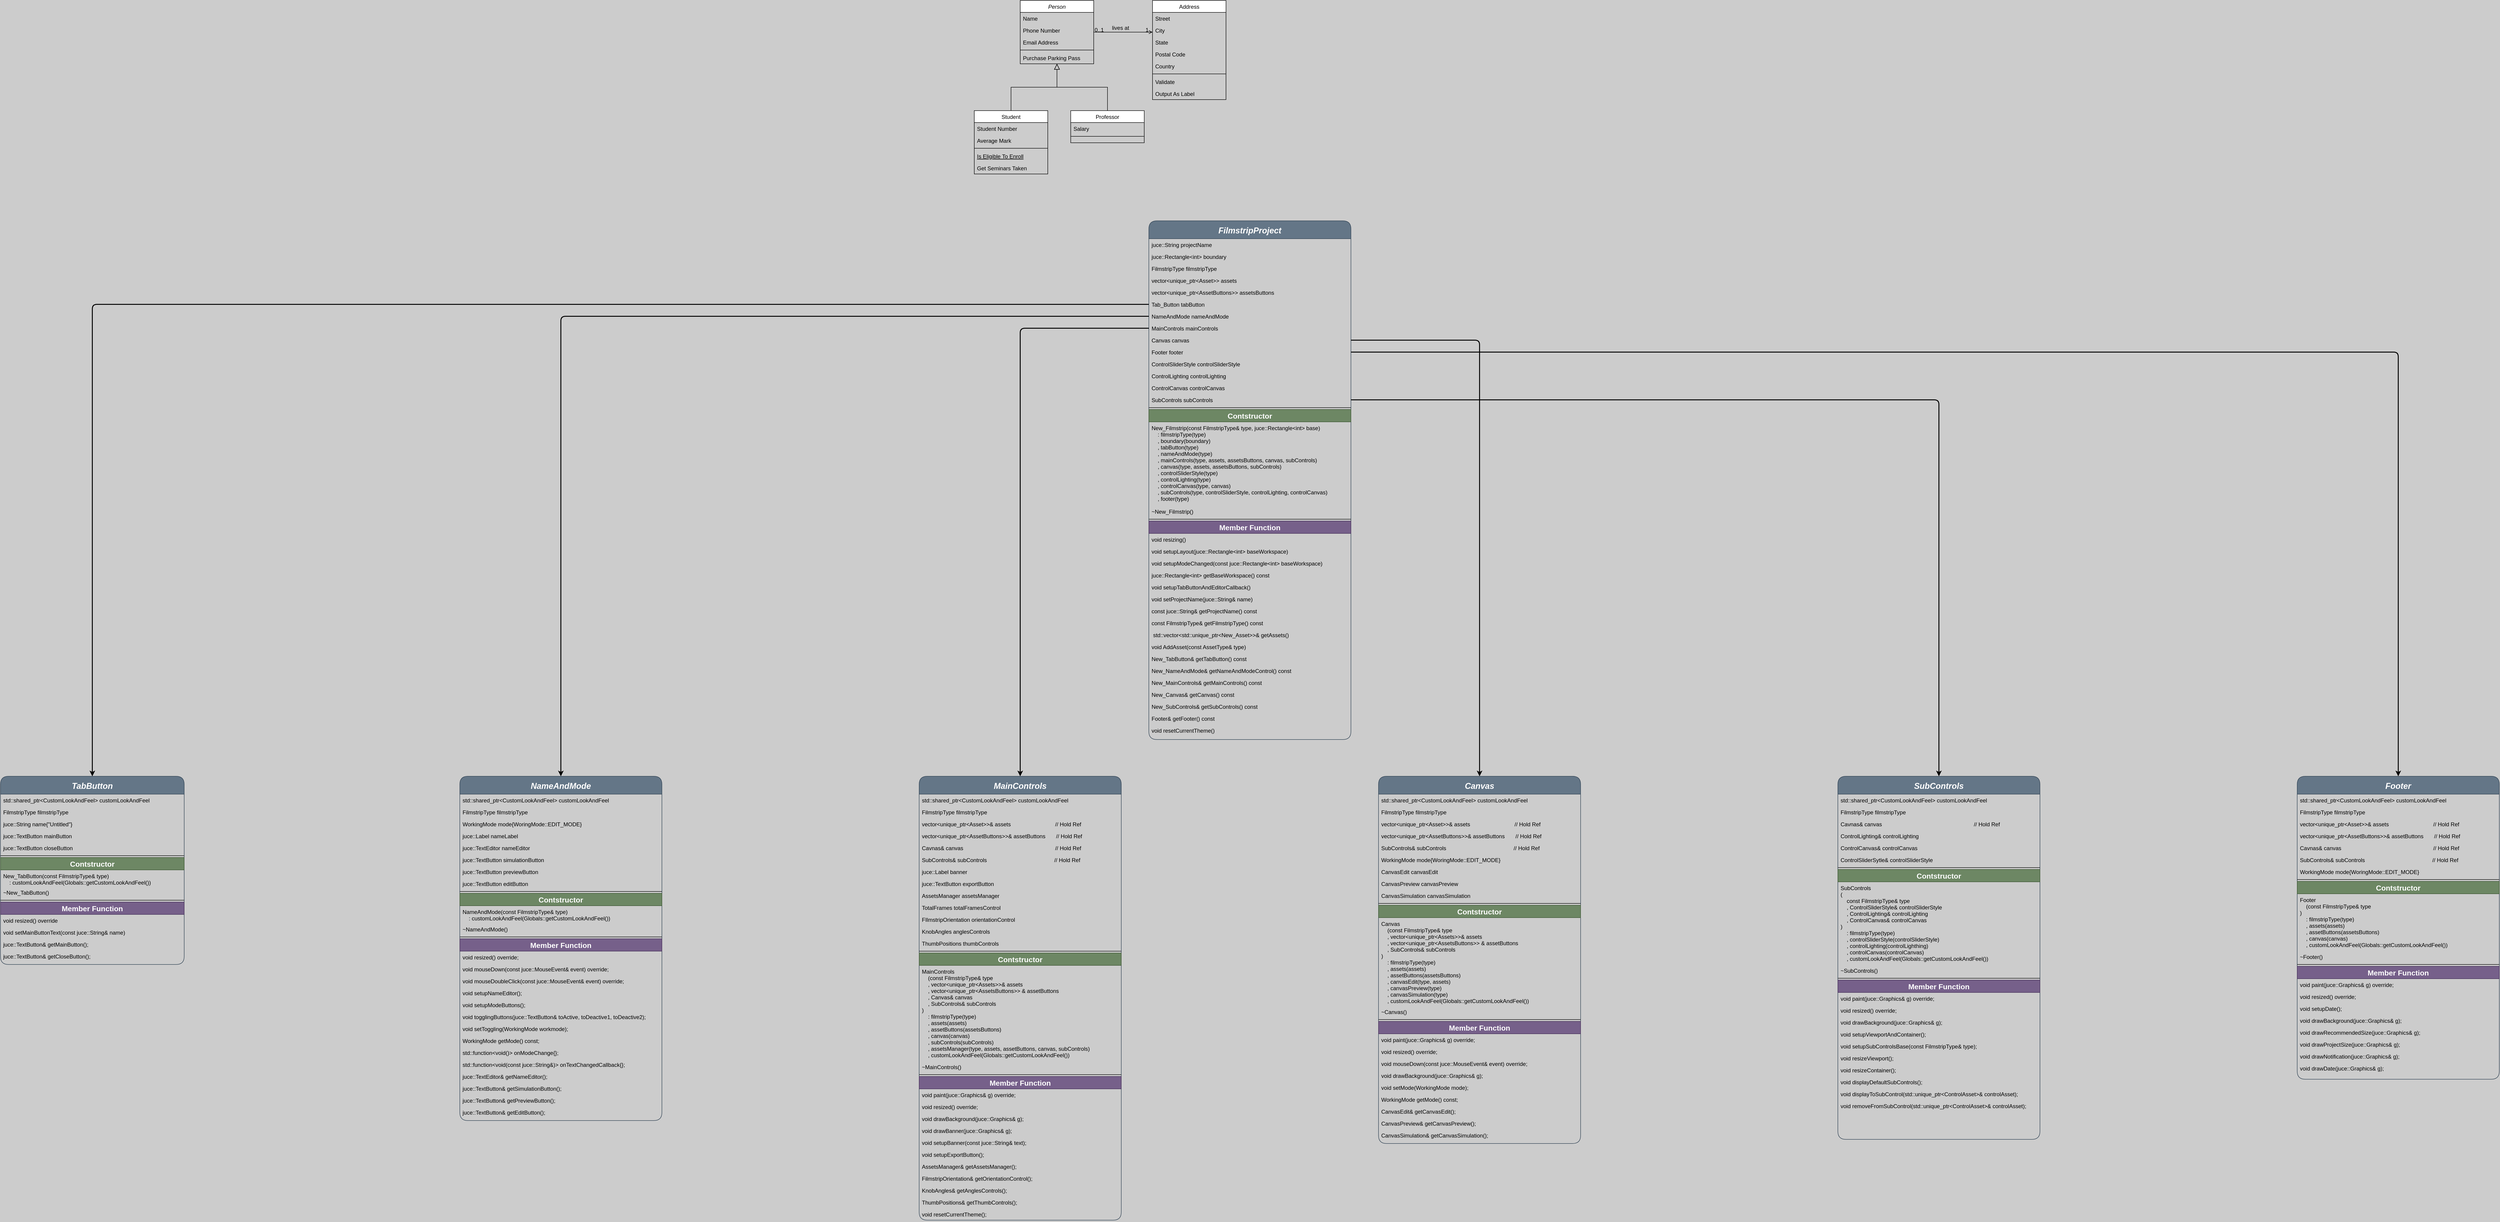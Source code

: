 <mxfile version="26.0.4">
  <diagram id="C5RBs43oDa-KdzZeNtuy" name="Page-1">
    <mxGraphModel dx="2690" dy="444" grid="1" gridSize="10" guides="1" tooltips="1" connect="1" arrows="1" fold="1" page="0" pageScale="1" pageWidth="827" pageHeight="1169" background="#CCCCCC" math="0" shadow="0">
      <root>
        <mxCell id="WIyWlLk6GJQsqaUBKTNV-0" />
        <mxCell id="WIyWlLk6GJQsqaUBKTNV-1" parent="WIyWlLk6GJQsqaUBKTNV-0" />
        <mxCell id="zkfFHV4jXpPFQw0GAbJ--0" value="Person" style="swimlane;fontStyle=2;align=center;verticalAlign=top;childLayout=stackLayout;horizontal=1;startSize=26;horizontalStack=0;resizeParent=1;resizeLast=0;collapsible=1;marginBottom=0;rounded=0;shadow=0;strokeWidth=1;labelBackgroundColor=none;" parent="WIyWlLk6GJQsqaUBKTNV-1" vertex="1">
          <mxGeometry x="220" y="120" width="160" height="138" as="geometry">
            <mxRectangle x="230" y="140" width="160" height="26" as="alternateBounds" />
          </mxGeometry>
        </mxCell>
        <mxCell id="zkfFHV4jXpPFQw0GAbJ--1" value="Name" style="text;align=left;verticalAlign=top;spacingLeft=4;spacingRight=4;overflow=hidden;rotatable=0;points=[[0,0.5],[1,0.5]];portConstraint=eastwest;labelBackgroundColor=none;" parent="zkfFHV4jXpPFQw0GAbJ--0" vertex="1">
          <mxGeometry y="26" width="160" height="26" as="geometry" />
        </mxCell>
        <mxCell id="zkfFHV4jXpPFQw0GAbJ--2" value="Phone Number" style="text;align=left;verticalAlign=top;spacingLeft=4;spacingRight=4;overflow=hidden;rotatable=0;points=[[0,0.5],[1,0.5]];portConstraint=eastwest;rounded=0;shadow=0;html=0;labelBackgroundColor=none;" parent="zkfFHV4jXpPFQw0GAbJ--0" vertex="1">
          <mxGeometry y="52" width="160" height="26" as="geometry" />
        </mxCell>
        <mxCell id="zkfFHV4jXpPFQw0GAbJ--3" value="Email Address" style="text;align=left;verticalAlign=top;spacingLeft=4;spacingRight=4;overflow=hidden;rotatable=0;points=[[0,0.5],[1,0.5]];portConstraint=eastwest;rounded=0;shadow=0;html=0;labelBackgroundColor=none;" parent="zkfFHV4jXpPFQw0GAbJ--0" vertex="1">
          <mxGeometry y="78" width="160" height="26" as="geometry" />
        </mxCell>
        <mxCell id="zkfFHV4jXpPFQw0GAbJ--4" value="" style="line;html=1;strokeWidth=1;align=left;verticalAlign=middle;spacingTop=-1;spacingLeft=3;spacingRight=3;rotatable=0;labelPosition=right;points=[];portConstraint=eastwest;labelBackgroundColor=none;" parent="zkfFHV4jXpPFQw0GAbJ--0" vertex="1">
          <mxGeometry y="104" width="160" height="8" as="geometry" />
        </mxCell>
        <mxCell id="zkfFHV4jXpPFQw0GAbJ--5" value="Purchase Parking Pass" style="text;align=left;verticalAlign=top;spacingLeft=4;spacingRight=4;overflow=hidden;rotatable=0;points=[[0,0.5],[1,0.5]];portConstraint=eastwest;labelBackgroundColor=none;" parent="zkfFHV4jXpPFQw0GAbJ--0" vertex="1">
          <mxGeometry y="112" width="160" height="26" as="geometry" />
        </mxCell>
        <mxCell id="zkfFHV4jXpPFQw0GAbJ--6" value="Student" style="swimlane;fontStyle=0;align=center;verticalAlign=top;childLayout=stackLayout;horizontal=1;startSize=26;horizontalStack=0;resizeParent=1;resizeLast=0;collapsible=1;marginBottom=0;rounded=0;shadow=0;strokeWidth=1;labelBackgroundColor=none;" parent="WIyWlLk6GJQsqaUBKTNV-1" vertex="1">
          <mxGeometry x="120" y="360" width="160" height="138" as="geometry">
            <mxRectangle x="130" y="380" width="160" height="26" as="alternateBounds" />
          </mxGeometry>
        </mxCell>
        <mxCell id="zkfFHV4jXpPFQw0GAbJ--7" value="Student Number" style="text;align=left;verticalAlign=top;spacingLeft=4;spacingRight=4;overflow=hidden;rotatable=0;points=[[0,0.5],[1,0.5]];portConstraint=eastwest;labelBackgroundColor=none;" parent="zkfFHV4jXpPFQw0GAbJ--6" vertex="1">
          <mxGeometry y="26" width="160" height="26" as="geometry" />
        </mxCell>
        <mxCell id="zkfFHV4jXpPFQw0GAbJ--8" value="Average Mark" style="text;align=left;verticalAlign=top;spacingLeft=4;spacingRight=4;overflow=hidden;rotatable=0;points=[[0,0.5],[1,0.5]];portConstraint=eastwest;rounded=0;shadow=0;html=0;labelBackgroundColor=none;" parent="zkfFHV4jXpPFQw0GAbJ--6" vertex="1">
          <mxGeometry y="52" width="160" height="26" as="geometry" />
        </mxCell>
        <mxCell id="zkfFHV4jXpPFQw0GAbJ--9" value="" style="line;html=1;strokeWidth=1;align=left;verticalAlign=middle;spacingTop=-1;spacingLeft=3;spacingRight=3;rotatable=0;labelPosition=right;points=[];portConstraint=eastwest;labelBackgroundColor=none;" parent="zkfFHV4jXpPFQw0GAbJ--6" vertex="1">
          <mxGeometry y="78" width="160" height="8" as="geometry" />
        </mxCell>
        <mxCell id="zkfFHV4jXpPFQw0GAbJ--10" value="Is Eligible To Enroll" style="text;align=left;verticalAlign=top;spacingLeft=4;spacingRight=4;overflow=hidden;rotatable=0;points=[[0,0.5],[1,0.5]];portConstraint=eastwest;fontStyle=4;labelBackgroundColor=none;" parent="zkfFHV4jXpPFQw0GAbJ--6" vertex="1">
          <mxGeometry y="86" width="160" height="26" as="geometry" />
        </mxCell>
        <mxCell id="zkfFHV4jXpPFQw0GAbJ--11" value="Get Seminars Taken" style="text;align=left;verticalAlign=top;spacingLeft=4;spacingRight=4;overflow=hidden;rotatable=0;points=[[0,0.5],[1,0.5]];portConstraint=eastwest;labelBackgroundColor=none;" parent="zkfFHV4jXpPFQw0GAbJ--6" vertex="1">
          <mxGeometry y="112" width="160" height="26" as="geometry" />
        </mxCell>
        <mxCell id="zkfFHV4jXpPFQw0GAbJ--12" value="" style="endArrow=block;endSize=10;endFill=0;shadow=0;strokeWidth=1;rounded=0;curved=0;edgeStyle=elbowEdgeStyle;elbow=vertical;labelBackgroundColor=none;fontColor=default;" parent="WIyWlLk6GJQsqaUBKTNV-1" source="zkfFHV4jXpPFQw0GAbJ--6" target="zkfFHV4jXpPFQw0GAbJ--0" edge="1">
          <mxGeometry width="160" relative="1" as="geometry">
            <mxPoint x="200" y="203" as="sourcePoint" />
            <mxPoint x="200" y="203" as="targetPoint" />
          </mxGeometry>
        </mxCell>
        <mxCell id="zkfFHV4jXpPFQw0GAbJ--13" value="Professor" style="swimlane;fontStyle=0;align=center;verticalAlign=top;childLayout=stackLayout;horizontal=1;startSize=26;horizontalStack=0;resizeParent=1;resizeLast=0;collapsible=1;marginBottom=0;rounded=0;shadow=0;strokeWidth=1;labelBackgroundColor=none;" parent="WIyWlLk6GJQsqaUBKTNV-1" vertex="1">
          <mxGeometry x="330" y="360" width="160" height="70" as="geometry">
            <mxRectangle x="340" y="380" width="170" height="26" as="alternateBounds" />
          </mxGeometry>
        </mxCell>
        <mxCell id="zkfFHV4jXpPFQw0GAbJ--14" value="Salary" style="text;align=left;verticalAlign=top;spacingLeft=4;spacingRight=4;overflow=hidden;rotatable=0;points=[[0,0.5],[1,0.5]];portConstraint=eastwest;labelBackgroundColor=none;" parent="zkfFHV4jXpPFQw0GAbJ--13" vertex="1">
          <mxGeometry y="26" width="160" height="26" as="geometry" />
        </mxCell>
        <mxCell id="zkfFHV4jXpPFQw0GAbJ--15" value="" style="line;html=1;strokeWidth=1;align=left;verticalAlign=middle;spacingTop=-1;spacingLeft=3;spacingRight=3;rotatable=0;labelPosition=right;points=[];portConstraint=eastwest;labelBackgroundColor=none;" parent="zkfFHV4jXpPFQw0GAbJ--13" vertex="1">
          <mxGeometry y="52" width="160" height="8" as="geometry" />
        </mxCell>
        <mxCell id="zkfFHV4jXpPFQw0GAbJ--16" value="" style="endArrow=block;endSize=10;endFill=0;shadow=0;strokeWidth=1;rounded=0;curved=0;edgeStyle=elbowEdgeStyle;elbow=vertical;labelBackgroundColor=none;fontColor=default;" parent="WIyWlLk6GJQsqaUBKTNV-1" source="zkfFHV4jXpPFQw0GAbJ--13" target="zkfFHV4jXpPFQw0GAbJ--0" edge="1">
          <mxGeometry width="160" relative="1" as="geometry">
            <mxPoint x="210" y="373" as="sourcePoint" />
            <mxPoint x="310" y="271" as="targetPoint" />
          </mxGeometry>
        </mxCell>
        <mxCell id="zkfFHV4jXpPFQw0GAbJ--17" value="Address" style="swimlane;fontStyle=0;align=center;verticalAlign=top;childLayout=stackLayout;horizontal=1;startSize=26;horizontalStack=0;resizeParent=1;resizeLast=0;collapsible=1;marginBottom=0;rounded=0;shadow=0;strokeWidth=1;labelBackgroundColor=none;" parent="WIyWlLk6GJQsqaUBKTNV-1" vertex="1">
          <mxGeometry x="508" y="120" width="160" height="216" as="geometry">
            <mxRectangle x="550" y="140" width="160" height="26" as="alternateBounds" />
          </mxGeometry>
        </mxCell>
        <mxCell id="zkfFHV4jXpPFQw0GAbJ--18" value="Street" style="text;align=left;verticalAlign=top;spacingLeft=4;spacingRight=4;overflow=hidden;rotatable=0;points=[[0,0.5],[1,0.5]];portConstraint=eastwest;labelBackgroundColor=none;" parent="zkfFHV4jXpPFQw0GAbJ--17" vertex="1">
          <mxGeometry y="26" width="160" height="26" as="geometry" />
        </mxCell>
        <mxCell id="zkfFHV4jXpPFQw0GAbJ--19" value="City" style="text;align=left;verticalAlign=top;spacingLeft=4;spacingRight=4;overflow=hidden;rotatable=0;points=[[0,0.5],[1,0.5]];portConstraint=eastwest;rounded=0;shadow=0;html=0;labelBackgroundColor=none;" parent="zkfFHV4jXpPFQw0GAbJ--17" vertex="1">
          <mxGeometry y="52" width="160" height="26" as="geometry" />
        </mxCell>
        <mxCell id="zkfFHV4jXpPFQw0GAbJ--20" value="State" style="text;align=left;verticalAlign=top;spacingLeft=4;spacingRight=4;overflow=hidden;rotatable=0;points=[[0,0.5],[1,0.5]];portConstraint=eastwest;rounded=0;shadow=0;html=0;labelBackgroundColor=none;" parent="zkfFHV4jXpPFQw0GAbJ--17" vertex="1">
          <mxGeometry y="78" width="160" height="26" as="geometry" />
        </mxCell>
        <mxCell id="zkfFHV4jXpPFQw0GAbJ--21" value="Postal Code" style="text;align=left;verticalAlign=top;spacingLeft=4;spacingRight=4;overflow=hidden;rotatable=0;points=[[0,0.5],[1,0.5]];portConstraint=eastwest;rounded=0;shadow=0;html=0;labelBackgroundColor=none;" parent="zkfFHV4jXpPFQw0GAbJ--17" vertex="1">
          <mxGeometry y="104" width="160" height="26" as="geometry" />
        </mxCell>
        <mxCell id="zkfFHV4jXpPFQw0GAbJ--22" value="Country" style="text;align=left;verticalAlign=top;spacingLeft=4;spacingRight=4;overflow=hidden;rotatable=0;points=[[0,0.5],[1,0.5]];portConstraint=eastwest;rounded=0;shadow=0;html=0;labelBackgroundColor=none;" parent="zkfFHV4jXpPFQw0GAbJ--17" vertex="1">
          <mxGeometry y="130" width="160" height="26" as="geometry" />
        </mxCell>
        <mxCell id="zkfFHV4jXpPFQw0GAbJ--23" value="" style="line;html=1;strokeWidth=1;align=left;verticalAlign=middle;spacingTop=-1;spacingLeft=3;spacingRight=3;rotatable=0;labelPosition=right;points=[];portConstraint=eastwest;labelBackgroundColor=none;" parent="zkfFHV4jXpPFQw0GAbJ--17" vertex="1">
          <mxGeometry y="156" width="160" height="8" as="geometry" />
        </mxCell>
        <mxCell id="zkfFHV4jXpPFQw0GAbJ--24" value="Validate" style="text;align=left;verticalAlign=top;spacingLeft=4;spacingRight=4;overflow=hidden;rotatable=0;points=[[0,0.5],[1,0.5]];portConstraint=eastwest;labelBackgroundColor=none;" parent="zkfFHV4jXpPFQw0GAbJ--17" vertex="1">
          <mxGeometry y="164" width="160" height="26" as="geometry" />
        </mxCell>
        <mxCell id="zkfFHV4jXpPFQw0GAbJ--25" value="Output As Label" style="text;align=left;verticalAlign=top;spacingLeft=4;spacingRight=4;overflow=hidden;rotatable=0;points=[[0,0.5],[1,0.5]];portConstraint=eastwest;labelBackgroundColor=none;" parent="zkfFHV4jXpPFQw0GAbJ--17" vertex="1">
          <mxGeometry y="190" width="160" height="26" as="geometry" />
        </mxCell>
        <mxCell id="zkfFHV4jXpPFQw0GAbJ--26" value="" style="endArrow=open;shadow=0;strokeWidth=1;rounded=0;curved=0;endFill=1;edgeStyle=elbowEdgeStyle;elbow=vertical;labelBackgroundColor=none;fontColor=default;" parent="WIyWlLk6GJQsqaUBKTNV-1" source="zkfFHV4jXpPFQw0GAbJ--0" target="zkfFHV4jXpPFQw0GAbJ--17" edge="1">
          <mxGeometry x="0.5" y="41" relative="1" as="geometry">
            <mxPoint x="380" y="192" as="sourcePoint" />
            <mxPoint x="540" y="192" as="targetPoint" />
            <mxPoint x="-40" y="32" as="offset" />
          </mxGeometry>
        </mxCell>
        <mxCell id="zkfFHV4jXpPFQw0GAbJ--27" value="0..1" style="resizable=0;align=left;verticalAlign=bottom;labelBackgroundColor=none;fontSize=12;" parent="zkfFHV4jXpPFQw0GAbJ--26" connectable="0" vertex="1">
          <mxGeometry x="-1" relative="1" as="geometry">
            <mxPoint y="4" as="offset" />
          </mxGeometry>
        </mxCell>
        <mxCell id="zkfFHV4jXpPFQw0GAbJ--28" value="1" style="resizable=0;align=right;verticalAlign=bottom;labelBackgroundColor=none;fontSize=12;" parent="zkfFHV4jXpPFQw0GAbJ--26" connectable="0" vertex="1">
          <mxGeometry x="1" relative="1" as="geometry">
            <mxPoint x="-7" y="4" as="offset" />
          </mxGeometry>
        </mxCell>
        <mxCell id="zkfFHV4jXpPFQw0GAbJ--29" value="lives at" style="text;html=1;resizable=0;points=[];;align=center;verticalAlign=middle;labelBackgroundColor=none;rounded=0;shadow=0;strokeWidth=1;fontSize=12;" parent="zkfFHV4jXpPFQw0GAbJ--26" vertex="1" connectable="0">
          <mxGeometry x="0.5" y="49" relative="1" as="geometry">
            <mxPoint x="-38" y="40" as="offset" />
          </mxGeometry>
        </mxCell>
        <mxCell id="VXyxssdF_a7yCn65iVoN-6" value="FilmstripProject" style="swimlane;fontStyle=3;align=center;verticalAlign=middle;childLayout=stackLayout;horizontal=1;startSize=39;horizontalStack=0;resizeParent=1;resizeLast=0;collapsible=1;marginBottom=0;rounded=1;shadow=0;strokeWidth=1;fontSize=18;labelBackgroundColor=none;glass=0;swimlaneLine=1;fillColor=#647687;fontColor=#ffffff;strokeColor=#314354;" parent="WIyWlLk6GJQsqaUBKTNV-1" vertex="1">
          <mxGeometry x="500" y="600" width="440" height="1130" as="geometry">
            <mxRectangle x="270" y="680" width="160" height="26" as="alternateBounds" />
          </mxGeometry>
        </mxCell>
        <mxCell id="VXyxssdF_a7yCn65iVoN-7" value="juce::String projectName" style="text;align=left;verticalAlign=top;spacingLeft=4;spacingRight=4;overflow=hidden;rotatable=0;points=[[0,0.5],[1,0.5]];portConstraint=eastwest;labelBackgroundColor=none;" parent="VXyxssdF_a7yCn65iVoN-6" vertex="1">
          <mxGeometry y="39" width="440" height="26" as="geometry" />
        </mxCell>
        <mxCell id="VXyxssdF_a7yCn65iVoN-58" value="juce::Rectangle&lt;int&gt; boundary" style="text;align=left;verticalAlign=top;spacingLeft=4;spacingRight=4;overflow=hidden;rotatable=0;points=[[0,0.5],[1,0.5]];portConstraint=eastwest;labelBackgroundColor=none;" parent="VXyxssdF_a7yCn65iVoN-6" vertex="1">
          <mxGeometry y="65" width="440" height="26" as="geometry" />
        </mxCell>
        <mxCell id="VXyxssdF_a7yCn65iVoN-8" value="FilmstripType filmstripType" style="text;align=left;verticalAlign=top;spacingLeft=4;spacingRight=4;overflow=hidden;rotatable=0;points=[[0,0.5],[1,0.5]];portConstraint=eastwest;rounded=0;shadow=0;html=0;labelBackgroundColor=none;" parent="VXyxssdF_a7yCn65iVoN-6" vertex="1">
          <mxGeometry y="91" width="440" height="26" as="geometry" />
        </mxCell>
        <mxCell id="VXyxssdF_a7yCn65iVoN-28" value="vector&lt;unique_ptr&lt;Asset&gt;&gt; assets" style="text;align=left;verticalAlign=top;spacingLeft=4;spacingRight=4;overflow=hidden;rotatable=0;points=[[0,0.5],[1,0.5]];portConstraint=eastwest;rounded=0;shadow=0;html=0;labelBackgroundColor=none;" parent="VXyxssdF_a7yCn65iVoN-6" vertex="1">
          <mxGeometry y="117" width="440" height="26" as="geometry" />
        </mxCell>
        <mxCell id="VXyxssdF_a7yCn65iVoN-27" value="vector&lt;unique_ptr&lt;AssetButtons&gt;&gt; assetsButtons" style="text;align=left;verticalAlign=top;spacingLeft=4;spacingRight=4;overflow=hidden;rotatable=0;points=[[0,0.5],[1,0.5]];portConstraint=eastwest;rounded=0;shadow=0;html=0;labelBackgroundColor=none;" parent="VXyxssdF_a7yCn65iVoN-6" vertex="1">
          <mxGeometry y="143" width="440" height="26" as="geometry" />
        </mxCell>
        <mxCell id="VXyxssdF_a7yCn65iVoN-9" value="Tab_Button tabButton" style="text;align=left;verticalAlign=top;spacingLeft=4;spacingRight=4;overflow=hidden;rotatable=0;points=[[0,0.5],[1,0.5]];portConstraint=eastwest;rounded=0;shadow=0;html=0;labelBackgroundColor=none;" parent="VXyxssdF_a7yCn65iVoN-6" vertex="1">
          <mxGeometry y="169" width="440" height="26" as="geometry" />
        </mxCell>
        <mxCell id="VXyxssdF_a7yCn65iVoN-30" value="NameAndMode nameAndMode" style="text;align=left;verticalAlign=top;spacingLeft=4;spacingRight=4;overflow=hidden;rotatable=0;points=[[0,0.5],[1,0.5]];portConstraint=eastwest;rounded=0;shadow=0;html=0;labelBackgroundColor=none;" parent="VXyxssdF_a7yCn65iVoN-6" vertex="1">
          <mxGeometry y="195" width="440" height="26" as="geometry" />
        </mxCell>
        <mxCell id="VXyxssdF_a7yCn65iVoN-31" value="MainControls mainControls" style="text;align=left;verticalAlign=top;spacingLeft=4;spacingRight=4;overflow=hidden;rotatable=0;points=[[0,0.5],[1,0.5]];portConstraint=eastwest;rounded=0;shadow=0;html=0;labelBackgroundColor=none;" parent="VXyxssdF_a7yCn65iVoN-6" vertex="1">
          <mxGeometry y="221" width="440" height="26" as="geometry" />
        </mxCell>
        <mxCell id="VXyxssdF_a7yCn65iVoN-32" value="Canvas canvas" style="text;align=left;verticalAlign=top;spacingLeft=4;spacingRight=4;overflow=hidden;rotatable=0;points=[[0,0.5],[1,0.5]];portConstraint=eastwest;rounded=0;shadow=0;html=0;labelBackgroundColor=none;" parent="VXyxssdF_a7yCn65iVoN-6" vertex="1">
          <mxGeometry y="247" width="440" height="26" as="geometry" />
        </mxCell>
        <mxCell id="VXyxssdF_a7yCn65iVoN-26" value="Footer footer" style="text;align=left;verticalAlign=top;spacingLeft=4;spacingRight=4;overflow=hidden;rotatable=0;points=[[0,0.5],[1,0.5]];portConstraint=eastwest;rounded=0;shadow=0;html=0;labelBackgroundColor=none;" parent="VXyxssdF_a7yCn65iVoN-6" vertex="1">
          <mxGeometry y="273" width="440" height="26" as="geometry" />
        </mxCell>
        <mxCell id="4NvbVmxbOU0NqUm_5ZCI-0" value="ControlSliderStyle controlSliderStyle" style="text;align=left;verticalAlign=top;spacingLeft=4;spacingRight=4;overflow=hidden;rotatable=0;points=[[0,0.5],[1,0.5]];portConstraint=eastwest;rounded=0;shadow=0;html=0;labelBackgroundColor=none;" vertex="1" parent="VXyxssdF_a7yCn65iVoN-6">
          <mxGeometry y="299" width="440" height="26" as="geometry" />
        </mxCell>
        <mxCell id="4NvbVmxbOU0NqUm_5ZCI-2" value="ControlLighting controlLighting" style="text;align=left;verticalAlign=top;spacingLeft=4;spacingRight=4;overflow=hidden;rotatable=0;points=[[0,0.5],[1,0.5]];portConstraint=eastwest;rounded=0;shadow=0;html=0;labelBackgroundColor=none;" vertex="1" parent="VXyxssdF_a7yCn65iVoN-6">
          <mxGeometry y="325" width="440" height="26" as="geometry" />
        </mxCell>
        <mxCell id="4NvbVmxbOU0NqUm_5ZCI-1" value="ControlCanvas controlCanvas" style="text;align=left;verticalAlign=top;spacingLeft=4;spacingRight=4;overflow=hidden;rotatable=0;points=[[0,0.5],[1,0.5]];portConstraint=eastwest;rounded=0;shadow=0;html=0;labelBackgroundColor=none;" vertex="1" parent="VXyxssdF_a7yCn65iVoN-6">
          <mxGeometry y="351" width="440" height="26" as="geometry" />
        </mxCell>
        <mxCell id="VXyxssdF_a7yCn65iVoN-33" value="SubControls subControls" style="text;align=left;verticalAlign=top;spacingLeft=4;spacingRight=4;overflow=hidden;rotatable=0;points=[[0,0.5],[1,0.5]];portConstraint=eastwest;rounded=0;shadow=0;html=0;labelBackgroundColor=none;" parent="VXyxssdF_a7yCn65iVoN-6" vertex="1">
          <mxGeometry y="377" width="440" height="26" as="geometry" />
        </mxCell>
        <mxCell id="VXyxssdF_a7yCn65iVoN-10" value="" style="line;html=1;strokeWidth=1;align=left;verticalAlign=middle;spacingTop=-1;spacingLeft=3;spacingRight=3;rotatable=0;labelPosition=right;points=[];portConstraint=eastwest;labelBackgroundColor=none;" parent="VXyxssdF_a7yCn65iVoN-6" vertex="1">
          <mxGeometry y="403" width="440" height="8" as="geometry" />
        </mxCell>
        <mxCell id="VXyxssdF_a7yCn65iVoN-57" value="&lt;b&gt;Contstructor&lt;/b&gt;" style="rounded=0;whiteSpace=wrap;html=1;fontSize=16;spacingBottom=0;labelBackgroundColor=none;fillColor=#6d8764;fontColor=#ffffff;strokeColor=#3A5431;" parent="VXyxssdF_a7yCn65iVoN-6" vertex="1">
          <mxGeometry y="411" width="440" height="27" as="geometry" />
        </mxCell>
        <mxCell id="VXyxssdF_a7yCn65iVoN-11" value="New_Filmstrip(const FilmstripType&amp; type, juce::Rectangle&lt;int&gt; base)&#xa;    : filmstripType(type)&#xa;    , boundary(boundary)&#xa;    , tabButton(type)&#xa;    , nameAndMode(type)&#xa;    , mainControls(type, assets, assetsButtons, canvas, subControls)&#xa;    , canvas(type, assets, assetsButtons, subControls)&#xa;    , controlSliderStyle(type)&#xa;    , controlLighting(type)&#xa;    , controlCanvas(type, canvas)&#xa;    , subControls(type, controlSliderStyle, controlLighting, controlCanvas)&#xa;    , footer(type)" style="text;align=left;verticalAlign=top;spacingLeft=4;spacingRight=4;overflow=hidden;rotatable=0;points=[[0,0.5],[1,0.5]];portConstraint=eastwest;spacing=2;spacingTop=0;labelBackgroundColor=none;" parent="VXyxssdF_a7yCn65iVoN-6" vertex="1">
          <mxGeometry y="438" width="440" height="182" as="geometry" />
        </mxCell>
        <mxCell id="VXyxssdF_a7yCn65iVoN-54" value="~New_Filmstrip()" style="text;align=left;verticalAlign=top;spacingLeft=4;spacingRight=4;overflow=hidden;rotatable=0;points=[[0,0.5],[1,0.5]];portConstraint=eastwest;labelBackgroundColor=none;" parent="VXyxssdF_a7yCn65iVoN-6" vertex="1">
          <mxGeometry y="620" width="440" height="26" as="geometry" />
        </mxCell>
        <mxCell id="VXyxssdF_a7yCn65iVoN-53" value="" style="line;html=1;strokeWidth=1;align=left;verticalAlign=middle;spacingTop=-1;spacingLeft=3;spacingRight=3;rotatable=0;labelPosition=right;points=[];portConstraint=eastwest;labelBackgroundColor=none;" parent="VXyxssdF_a7yCn65iVoN-6" vertex="1">
          <mxGeometry y="646" width="440" height="8" as="geometry" />
        </mxCell>
        <mxCell id="VXyxssdF_a7yCn65iVoN-59" value="&lt;b&gt;Member Function&lt;/b&gt;" style="rounded=0;whiteSpace=wrap;html=1;fontSize=16;labelBackgroundColor=none;fillColor=#76608a;fontColor=#ffffff;strokeColor=#432D57;" parent="VXyxssdF_a7yCn65iVoN-6" vertex="1">
          <mxGeometry y="654" width="440" height="27" as="geometry" />
        </mxCell>
        <mxCell id="VXyxssdF_a7yCn65iVoN-55" value="void resizing()" style="text;align=left;verticalAlign=top;spacingLeft=4;spacingRight=4;overflow=hidden;rotatable=0;points=[[0,0.5],[1,0.5]];portConstraint=eastwest;labelBackgroundColor=none;" parent="VXyxssdF_a7yCn65iVoN-6" vertex="1">
          <mxGeometry y="681" width="440" height="26" as="geometry" />
        </mxCell>
        <mxCell id="VXyxssdF_a7yCn65iVoN-36" value="void setupLayout(juce::Rectangle&lt;int&gt; baseWorkspace)" style="text;align=left;verticalAlign=top;spacingLeft=4;spacingRight=4;overflow=hidden;rotatable=0;points=[[0,0.5],[1,0.5]];portConstraint=eastwest;labelBackgroundColor=none;" parent="VXyxssdF_a7yCn65iVoN-6" vertex="1">
          <mxGeometry y="707" width="440" height="26" as="geometry" />
        </mxCell>
        <mxCell id="VXyxssdF_a7yCn65iVoN-40" value="void setupModeChanged(const juce::Rectangle&lt;int&gt; baseWorkspace)" style="text;align=left;verticalAlign=top;spacingLeft=4;spacingRight=4;overflow=hidden;rotatable=0;points=[[0,0.5],[1,0.5]];portConstraint=eastwest;labelBackgroundColor=none;" parent="VXyxssdF_a7yCn65iVoN-6" vertex="1">
          <mxGeometry y="733" width="440" height="26" as="geometry" />
        </mxCell>
        <mxCell id="VXyxssdF_a7yCn65iVoN-37" value="juce::Rectangle&lt;int&gt; getBaseWorkspace() const" style="text;align=left;verticalAlign=top;spacingLeft=4;spacingRight=4;overflow=hidden;rotatable=0;points=[[0,0.5],[1,0.5]];portConstraint=eastwest;labelBackgroundColor=none;" parent="VXyxssdF_a7yCn65iVoN-6" vertex="1">
          <mxGeometry y="759" width="440" height="26" as="geometry" />
        </mxCell>
        <mxCell id="VXyxssdF_a7yCn65iVoN-39" value="void setupTabButtonAndEditorCallback()" style="text;align=left;verticalAlign=top;spacingLeft=4;spacingRight=4;overflow=hidden;rotatable=0;points=[[0,0.5],[1,0.5]];portConstraint=eastwest;labelBackgroundColor=none;" parent="VXyxssdF_a7yCn65iVoN-6" vertex="1">
          <mxGeometry y="785" width="440" height="26" as="geometry" />
        </mxCell>
        <mxCell id="VXyxssdF_a7yCn65iVoN-41" value="void setProjectName(juce::String&amp; name)" style="text;align=left;verticalAlign=top;spacingLeft=4;spacingRight=4;overflow=hidden;rotatable=0;points=[[0,0.5],[1,0.5]];portConstraint=eastwest;labelBackgroundColor=none;" parent="VXyxssdF_a7yCn65iVoN-6" vertex="1">
          <mxGeometry y="811" width="440" height="26" as="geometry" />
        </mxCell>
        <mxCell id="VXyxssdF_a7yCn65iVoN-38" value="const juce::String&amp; getProjectName() const" style="text;align=left;verticalAlign=top;spacingLeft=4;spacingRight=4;overflow=hidden;rotatable=0;points=[[0,0.5],[1,0.5]];portConstraint=eastwest;labelBackgroundColor=none;" parent="VXyxssdF_a7yCn65iVoN-6" vertex="1">
          <mxGeometry y="837" width="440" height="26" as="geometry" />
        </mxCell>
        <mxCell id="VXyxssdF_a7yCn65iVoN-44" value="const FilmstripType&amp; getFilmstripType() const" style="text;align=left;verticalAlign=top;spacingLeft=4;spacingRight=4;overflow=hidden;rotatable=0;points=[[0,0.5],[1,0.5]];portConstraint=eastwest;labelBackgroundColor=none;" parent="VXyxssdF_a7yCn65iVoN-6" vertex="1">
          <mxGeometry y="863" width="440" height="26" as="geometry" />
        </mxCell>
        <mxCell id="VXyxssdF_a7yCn65iVoN-43" value=" std::vector&lt;std::unique_ptr&lt;New_Asset&gt;&gt;&amp; getAssets()" style="text;align=left;verticalAlign=top;spacingLeft=4;spacingRight=4;overflow=hidden;rotatable=0;points=[[0,0.5],[1,0.5]];portConstraint=eastwest;labelBackgroundColor=none;" parent="VXyxssdF_a7yCn65iVoN-6" vertex="1">
          <mxGeometry y="889" width="440" height="26" as="geometry" />
        </mxCell>
        <mxCell id="VXyxssdF_a7yCn65iVoN-42" value="void AddAsset(const AssetType&amp; type)" style="text;align=left;verticalAlign=top;spacingLeft=4;spacingRight=4;overflow=hidden;rotatable=0;points=[[0,0.5],[1,0.5]];portConstraint=eastwest;labelBackgroundColor=none;" parent="VXyxssdF_a7yCn65iVoN-6" vertex="1">
          <mxGeometry y="915" width="440" height="26" as="geometry" />
        </mxCell>
        <mxCell id="VXyxssdF_a7yCn65iVoN-35" value="New_TabButton&amp; getTabButton() const" style="text;align=left;verticalAlign=top;spacingLeft=4;spacingRight=4;overflow=hidden;rotatable=0;points=[[0,0.5],[1,0.5]];portConstraint=eastwest;labelBackgroundColor=none;" parent="VXyxssdF_a7yCn65iVoN-6" vertex="1">
          <mxGeometry y="941" width="440" height="26" as="geometry" />
        </mxCell>
        <mxCell id="VXyxssdF_a7yCn65iVoN-48" value="New_NameAndMode&amp; getNameAndModeControl() const" style="text;align=left;verticalAlign=top;spacingLeft=4;spacingRight=4;overflow=hidden;rotatable=0;points=[[0,0.5],[1,0.5]];portConstraint=eastwest;labelBackgroundColor=none;" parent="VXyxssdF_a7yCn65iVoN-6" vertex="1">
          <mxGeometry y="967" width="440" height="26" as="geometry" />
        </mxCell>
        <mxCell id="VXyxssdF_a7yCn65iVoN-50" value="New_MainControls&amp; getMainControls() const" style="text;align=left;verticalAlign=top;spacingLeft=4;spacingRight=4;overflow=hidden;rotatable=0;points=[[0,0.5],[1,0.5]];portConstraint=eastwest;labelBackgroundColor=none;" parent="VXyxssdF_a7yCn65iVoN-6" vertex="1">
          <mxGeometry y="993" width="440" height="26" as="geometry" />
        </mxCell>
        <mxCell id="VXyxssdF_a7yCn65iVoN-51" value="New_Canvas&amp; getCanvas() const" style="text;align=left;verticalAlign=top;spacingLeft=4;spacingRight=4;overflow=hidden;rotatable=0;points=[[0,0.5],[1,0.5]];portConstraint=eastwest;labelBackgroundColor=none;" parent="VXyxssdF_a7yCn65iVoN-6" vertex="1">
          <mxGeometry y="1019" width="440" height="26" as="geometry" />
        </mxCell>
        <mxCell id="VXyxssdF_a7yCn65iVoN-49" value="New_SubControls&amp; getSubControls() const" style="text;align=left;verticalAlign=top;spacingLeft=4;spacingRight=4;overflow=hidden;rotatable=0;points=[[0,0.5],[1,0.5]];portConstraint=eastwest;labelBackgroundColor=none;" parent="VXyxssdF_a7yCn65iVoN-6" vertex="1">
          <mxGeometry y="1045" width="440" height="26" as="geometry" />
        </mxCell>
        <mxCell id="VXyxssdF_a7yCn65iVoN-52" value="Footer&amp; getFooter() const" style="text;align=left;verticalAlign=top;spacingLeft=4;spacingRight=4;overflow=hidden;rotatable=0;points=[[0,0.5],[1,0.5]];portConstraint=eastwest;labelBackgroundColor=none;" parent="VXyxssdF_a7yCn65iVoN-6" vertex="1">
          <mxGeometry y="1071" width="440" height="26" as="geometry" />
        </mxCell>
        <mxCell id="VXyxssdF_a7yCn65iVoN-34" value="void resetCurrentTheme()" style="text;align=left;verticalAlign=top;spacingLeft=4;spacingRight=4;overflow=hidden;rotatable=0;points=[[0,0.5],[1,0.5]];portConstraint=eastwest;labelBackgroundColor=none;" parent="VXyxssdF_a7yCn65iVoN-6" vertex="1">
          <mxGeometry y="1097" width="440" height="26" as="geometry" />
        </mxCell>
        <mxCell id="VXyxssdF_a7yCn65iVoN-60" value="TabButton" style="swimlane;fontStyle=3;align=center;verticalAlign=middle;childLayout=stackLayout;horizontal=1;startSize=39;horizontalStack=0;resizeParent=1;resizeLast=0;collapsible=1;marginBottom=0;rounded=1;shadow=0;strokeWidth=1;fontSize=18;labelBackgroundColor=none;glass=0;swimlaneLine=1;fillColor=#647687;fontColor=#ffffff;strokeColor=#314354;" parent="WIyWlLk6GJQsqaUBKTNV-1" vertex="1">
          <mxGeometry x="-2000" y="1810" width="400" height="410" as="geometry">
            <mxRectangle x="270" y="680" width="160" height="26" as="alternateBounds" />
          </mxGeometry>
        </mxCell>
        <mxCell id="VXyxssdF_a7yCn65iVoN-61" value="std::shared_ptr&lt;CustomLookAndFeel&gt; customLookAndFeel" style="text;align=left;verticalAlign=top;spacingLeft=4;spacingRight=4;overflow=hidden;rotatable=0;points=[[0,0.5],[1,0.5]];portConstraint=eastwest;labelBackgroundColor=none;" parent="VXyxssdF_a7yCn65iVoN-60" vertex="1">
          <mxGeometry y="39" width="400" height="26" as="geometry" />
        </mxCell>
        <mxCell id="VXyxssdF_a7yCn65iVoN-63" value="FilmstripType filmstripType" style="text;align=left;verticalAlign=top;spacingLeft=4;spacingRight=4;overflow=hidden;rotatable=0;points=[[0,0.5],[1,0.5]];portConstraint=eastwest;rounded=0;shadow=0;html=0;labelBackgroundColor=none;" parent="VXyxssdF_a7yCn65iVoN-60" vertex="1">
          <mxGeometry y="65" width="400" height="26" as="geometry" />
        </mxCell>
        <mxCell id="VXyxssdF_a7yCn65iVoN-62" value="juce::String name{&quot;Untitled&quot;}" style="text;align=left;verticalAlign=top;spacingLeft=4;spacingRight=4;overflow=hidden;rotatable=0;points=[[0,0.5],[1,0.5]];portConstraint=eastwest;labelBackgroundColor=none;" parent="VXyxssdF_a7yCn65iVoN-60" vertex="1">
          <mxGeometry y="91" width="400" height="26" as="geometry" />
        </mxCell>
        <mxCell id="VXyxssdF_a7yCn65iVoN-64" value="juce::TextButton mainButton" style="text;align=left;verticalAlign=top;spacingLeft=4;spacingRight=4;overflow=hidden;rotatable=0;points=[[0,0.5],[1,0.5]];portConstraint=eastwest;rounded=0;shadow=0;html=0;labelBackgroundColor=none;" parent="VXyxssdF_a7yCn65iVoN-60" vertex="1">
          <mxGeometry y="117" width="400" height="26" as="geometry" />
        </mxCell>
        <mxCell id="VXyxssdF_a7yCn65iVoN-95" value="juce::TextButton closeButton" style="text;align=left;verticalAlign=top;spacingLeft=4;spacingRight=4;overflow=hidden;rotatable=0;points=[[0,0.5],[1,0.5]];portConstraint=eastwest;rounded=0;shadow=0;html=0;labelBackgroundColor=none;" parent="VXyxssdF_a7yCn65iVoN-60" vertex="1">
          <mxGeometry y="143" width="400" height="26" as="geometry" />
        </mxCell>
        <mxCell id="VXyxssdF_a7yCn65iVoN-72" value="" style="line;html=1;strokeWidth=1;align=left;verticalAlign=middle;spacingTop=-1;spacingLeft=3;spacingRight=3;rotatable=0;labelPosition=right;points=[];portConstraint=eastwest;labelBackgroundColor=none;" parent="VXyxssdF_a7yCn65iVoN-60" vertex="1">
          <mxGeometry y="169" width="400" height="8" as="geometry" />
        </mxCell>
        <mxCell id="VXyxssdF_a7yCn65iVoN-73" value="&lt;b&gt;Contstructor&lt;/b&gt;" style="rounded=0;whiteSpace=wrap;html=1;fontSize=16;labelBackgroundColor=none;fillColor=#6d8764;fontColor=#ffffff;strokeColor=#3A5431;" parent="VXyxssdF_a7yCn65iVoN-60" vertex="1">
          <mxGeometry y="177" width="400" height="27" as="geometry" />
        </mxCell>
        <mxCell id="VXyxssdF_a7yCn65iVoN-74" value="New_TabButton(const FilmstripType&amp; type)&#xa;    : customLookAndFeel(Globals::getCustomLookAndFeel())&#xa;" style="text;align=left;verticalAlign=top;spacingLeft=4;spacingRight=4;overflow=hidden;rotatable=0;points=[[0,0.5],[1,0.5]];portConstraint=eastwest;spacing=2;spacingTop=0;labelBackgroundColor=none;" parent="VXyxssdF_a7yCn65iVoN-60" vertex="1">
          <mxGeometry y="204" width="400" height="36" as="geometry" />
        </mxCell>
        <mxCell id="VXyxssdF_a7yCn65iVoN-75" value="~New_TabButton()" style="text;align=left;verticalAlign=top;spacingLeft=4;spacingRight=4;overflow=hidden;rotatable=0;points=[[0,0.5],[1,0.5]];portConstraint=eastwest;labelBackgroundColor=none;" parent="VXyxssdF_a7yCn65iVoN-60" vertex="1">
          <mxGeometry y="240" width="400" height="26" as="geometry" />
        </mxCell>
        <mxCell id="VXyxssdF_a7yCn65iVoN-76" value="" style="line;html=1;strokeWidth=1;align=left;verticalAlign=middle;spacingTop=-1;spacingLeft=3;spacingRight=3;rotatable=0;labelPosition=right;points=[];portConstraint=eastwest;labelBackgroundColor=none;" parent="VXyxssdF_a7yCn65iVoN-60" vertex="1">
          <mxGeometry y="266" width="400" height="8" as="geometry" />
        </mxCell>
        <mxCell id="VXyxssdF_a7yCn65iVoN-77" value="&lt;b&gt;Member Function&lt;/b&gt;" style="rounded=0;whiteSpace=wrap;html=1;fontSize=16;labelBackgroundColor=none;fillColor=#76608a;fontColor=#ffffff;strokeColor=#432D57;" parent="VXyxssdF_a7yCn65iVoN-60" vertex="1">
          <mxGeometry y="274" width="400" height="27" as="geometry" />
        </mxCell>
        <mxCell id="VXyxssdF_a7yCn65iVoN-78" value="void resized() override" style="text;align=left;verticalAlign=top;spacingLeft=4;spacingRight=4;overflow=hidden;rotatable=0;points=[[0,0.5],[1,0.5]];portConstraint=eastwest;labelBackgroundColor=none;" parent="VXyxssdF_a7yCn65iVoN-60" vertex="1">
          <mxGeometry y="301" width="400" height="26" as="geometry" />
        </mxCell>
        <mxCell id="VXyxssdF_a7yCn65iVoN-79" value="void setMainButtonText(const juce::String&amp; name)" style="text;align=left;verticalAlign=top;spacingLeft=4;spacingRight=4;overflow=hidden;rotatable=0;points=[[0,0.5],[1,0.5]];portConstraint=eastwest;labelBackgroundColor=none;" parent="VXyxssdF_a7yCn65iVoN-60" vertex="1">
          <mxGeometry y="327" width="400" height="26" as="geometry" />
        </mxCell>
        <mxCell id="VXyxssdF_a7yCn65iVoN-80" value="juce::TextButton&amp; getMainButton();" style="text;align=left;verticalAlign=top;spacingLeft=4;spacingRight=4;overflow=hidden;rotatable=0;points=[[0,0.5],[1,0.5]];portConstraint=eastwest;labelBackgroundColor=none;" parent="VXyxssdF_a7yCn65iVoN-60" vertex="1">
          <mxGeometry y="353" width="400" height="26" as="geometry" />
        </mxCell>
        <mxCell id="VXyxssdF_a7yCn65iVoN-97" value="juce::TextButton&amp; getCloseButton();" style="text;align=left;verticalAlign=top;spacingLeft=4;spacingRight=4;overflow=hidden;rotatable=0;points=[[0,0.5],[1,0.5]];portConstraint=eastwest;labelBackgroundColor=none;" parent="VXyxssdF_a7yCn65iVoN-60" vertex="1">
          <mxGeometry y="379" width="400" height="26" as="geometry" />
        </mxCell>
        <mxCell id="VXyxssdF_a7yCn65iVoN-96" style="edgeStyle=orthogonalEdgeStyle;rounded=1;orthogonalLoop=1;jettySize=auto;html=1;entryX=0.5;entryY=0;entryDx=0;entryDy=0;curved=0;strokeWidth=2;labelBackgroundColor=none;fontColor=default;" parent="WIyWlLk6GJQsqaUBKTNV-1" source="VXyxssdF_a7yCn65iVoN-9" target="VXyxssdF_a7yCn65iVoN-60" edge="1">
          <mxGeometry relative="1" as="geometry" />
        </mxCell>
        <mxCell id="VXyxssdF_a7yCn65iVoN-98" value="NameAndMode" style="swimlane;fontStyle=3;align=center;verticalAlign=middle;childLayout=stackLayout;horizontal=1;startSize=39;horizontalStack=0;resizeParent=1;resizeLast=0;collapsible=1;marginBottom=0;rounded=1;shadow=0;strokeWidth=1;fontSize=18;labelBackgroundColor=none;glass=0;swimlaneLine=1;fillColor=#647687;fontColor=#ffffff;strokeColor=#314354;" parent="WIyWlLk6GJQsqaUBKTNV-1" vertex="1">
          <mxGeometry x="-1000" y="1810" width="440" height="750" as="geometry">
            <mxRectangle x="270" y="680" width="160" height="26" as="alternateBounds" />
          </mxGeometry>
        </mxCell>
        <mxCell id="VXyxssdF_a7yCn65iVoN-99" value="std::shared_ptr&lt;CustomLookAndFeel&gt; customLookAndFeel" style="text;align=left;verticalAlign=top;spacingLeft=4;spacingRight=4;overflow=hidden;rotatable=0;points=[[0,0.5],[1,0.5]];portConstraint=eastwest;fontFamily=Helvetica;labelBackgroundColor=none;" parent="VXyxssdF_a7yCn65iVoN-98" vertex="1">
          <mxGeometry y="39" width="440" height="26" as="geometry" />
        </mxCell>
        <mxCell id="VXyxssdF_a7yCn65iVoN-101" value="FilmstripType filmstripType" style="text;align=left;verticalAlign=top;spacingLeft=4;spacingRight=4;overflow=hidden;rotatable=0;points=[[0,0.5],[1,0.5]];portConstraint=eastwest;rounded=0;shadow=0;html=0;labelBackgroundColor=none;" parent="VXyxssdF_a7yCn65iVoN-98" vertex="1">
          <mxGeometry y="65" width="440" height="26" as="geometry" />
        </mxCell>
        <mxCell id="VXyxssdF_a7yCn65iVoN-100" value="WorkingMode mode{WoringMode::EDIT_MODE}" style="text;align=left;verticalAlign=top;spacingLeft=4;spacingRight=4;overflow=hidden;rotatable=0;points=[[0,0.5],[1,0.5]];portConstraint=eastwest;labelBackgroundColor=none;" parent="VXyxssdF_a7yCn65iVoN-98" vertex="1">
          <mxGeometry y="91" width="440" height="26" as="geometry" />
        </mxCell>
        <mxCell id="VXyxssdF_a7yCn65iVoN-102" value="juce::Label nameLabel" style="text;align=left;verticalAlign=top;spacingLeft=4;spacingRight=4;overflow=hidden;rotatable=0;points=[[0,0.5],[1,0.5]];portConstraint=eastwest;rounded=0;shadow=0;html=0;labelBackgroundColor=none;" parent="VXyxssdF_a7yCn65iVoN-98" vertex="1">
          <mxGeometry y="117" width="440" height="26" as="geometry" />
        </mxCell>
        <mxCell id="VXyxssdF_a7yCn65iVoN-115" value="juce::TextEditor nameEditor" style="text;align=left;verticalAlign=top;spacingLeft=4;spacingRight=4;overflow=hidden;rotatable=0;points=[[0,0.5],[1,0.5]];portConstraint=eastwest;rounded=0;shadow=0;html=0;labelBackgroundColor=none;" parent="VXyxssdF_a7yCn65iVoN-98" vertex="1">
          <mxGeometry y="143" width="440" height="26" as="geometry" />
        </mxCell>
        <mxCell id="VXyxssdF_a7yCn65iVoN-116" value="juce::TextButton simulationButton" style="text;align=left;verticalAlign=top;spacingLeft=4;spacingRight=4;overflow=hidden;rotatable=0;points=[[0,0.5],[1,0.5]];portConstraint=eastwest;rounded=0;shadow=0;html=0;labelBackgroundColor=none;" parent="VXyxssdF_a7yCn65iVoN-98" vertex="1">
          <mxGeometry y="169" width="440" height="26" as="geometry" />
        </mxCell>
        <mxCell id="VXyxssdF_a7yCn65iVoN-117" value="juce::TextButton previewButton" style="text;align=left;verticalAlign=top;spacingLeft=4;spacingRight=4;overflow=hidden;rotatable=0;points=[[0,0.5],[1,0.5]];portConstraint=eastwest;rounded=0;shadow=0;html=0;labelBackgroundColor=none;" parent="VXyxssdF_a7yCn65iVoN-98" vertex="1">
          <mxGeometry y="195" width="440" height="26" as="geometry" />
        </mxCell>
        <mxCell id="VXyxssdF_a7yCn65iVoN-103" value="juce::TextButton editButton" style="text;align=left;verticalAlign=top;spacingLeft=4;spacingRight=4;overflow=hidden;rotatable=0;points=[[0,0.5],[1,0.5]];portConstraint=eastwest;rounded=0;shadow=0;html=0;labelBackgroundColor=none;" parent="VXyxssdF_a7yCn65iVoN-98" vertex="1">
          <mxGeometry y="221" width="440" height="26" as="geometry" />
        </mxCell>
        <mxCell id="VXyxssdF_a7yCn65iVoN-104" value="" style="line;html=1;strokeWidth=1;align=left;verticalAlign=middle;spacingTop=-1;spacingLeft=3;spacingRight=3;rotatable=0;labelPosition=right;points=[];portConstraint=eastwest;labelBackgroundColor=none;" parent="VXyxssdF_a7yCn65iVoN-98" vertex="1">
          <mxGeometry y="247" width="440" height="8" as="geometry" />
        </mxCell>
        <mxCell id="VXyxssdF_a7yCn65iVoN-105" value="&lt;b&gt;Contstructor&lt;/b&gt;" style="rounded=0;whiteSpace=wrap;html=1;fontSize=16;labelBackgroundColor=none;fillColor=#6d8764;fontColor=#ffffff;strokeColor=#3A5431;" parent="VXyxssdF_a7yCn65iVoN-98" vertex="1">
          <mxGeometry y="255" width="440" height="27" as="geometry" />
        </mxCell>
        <mxCell id="VXyxssdF_a7yCn65iVoN-106" value="NameAndMode(const FilmstripType&amp; type)&#xa;    : customLookAndFeel(Globals::getCustomLookAndFeel())&#xa;" style="text;align=left;verticalAlign=top;spacingLeft=4;spacingRight=4;overflow=hidden;rotatable=0;points=[[0,0.5],[1,0.5]];portConstraint=eastwest;spacing=2;spacingTop=0;labelBackgroundColor=none;" parent="VXyxssdF_a7yCn65iVoN-98" vertex="1">
          <mxGeometry y="282" width="440" height="38" as="geometry" />
        </mxCell>
        <mxCell id="VXyxssdF_a7yCn65iVoN-107" value="~NameAndMode()" style="text;align=left;verticalAlign=top;spacingLeft=4;spacingRight=4;overflow=hidden;rotatable=0;points=[[0,0.5],[1,0.5]];portConstraint=eastwest;labelBackgroundColor=none;" parent="VXyxssdF_a7yCn65iVoN-98" vertex="1">
          <mxGeometry y="320" width="440" height="26" as="geometry" />
        </mxCell>
        <mxCell id="VXyxssdF_a7yCn65iVoN-108" value="" style="line;html=1;strokeWidth=1;align=left;verticalAlign=middle;spacingTop=-1;spacingLeft=3;spacingRight=3;rotatable=0;labelPosition=right;points=[];portConstraint=eastwest;labelBackgroundColor=none;" parent="VXyxssdF_a7yCn65iVoN-98" vertex="1">
          <mxGeometry y="346" width="440" height="8" as="geometry" />
        </mxCell>
        <mxCell id="VXyxssdF_a7yCn65iVoN-109" value="&lt;b&gt;Member Function&lt;/b&gt;" style="rounded=0;whiteSpace=wrap;html=1;fontSize=16;labelBackgroundColor=none;fillColor=#76608a;fontColor=#ffffff;strokeColor=#432D57;" parent="VXyxssdF_a7yCn65iVoN-98" vertex="1">
          <mxGeometry y="354" width="440" height="27" as="geometry" />
        </mxCell>
        <mxCell id="VXyxssdF_a7yCn65iVoN-110" value="void resized() override;" style="text;align=left;verticalAlign=top;spacingLeft=4;spacingRight=4;overflow=hidden;rotatable=0;points=[[0,0.5],[1,0.5]];portConstraint=eastwest;labelBackgroundColor=none;" parent="VXyxssdF_a7yCn65iVoN-98" vertex="1">
          <mxGeometry y="381" width="440" height="26" as="geometry" />
        </mxCell>
        <mxCell id="VXyxssdF_a7yCn65iVoN-111" value="void mouseDown(const juce::MouseEvent&amp; event) override;" style="text;align=left;verticalAlign=top;spacingLeft=4;spacingRight=4;overflow=hidden;rotatable=0;points=[[0,0.5],[1,0.5]];portConstraint=eastwest;labelBackgroundColor=none;" parent="VXyxssdF_a7yCn65iVoN-98" vertex="1">
          <mxGeometry y="407" width="440" height="26" as="geometry" />
        </mxCell>
        <mxCell id="VXyxssdF_a7yCn65iVoN-119" value="void mouseDoubleClick(const juce::MouseEvent&amp; event) override;" style="text;align=left;verticalAlign=top;spacingLeft=4;spacingRight=4;overflow=hidden;rotatable=0;points=[[0,0.5],[1,0.5]];portConstraint=eastwest;labelBackgroundColor=none;" parent="VXyxssdF_a7yCn65iVoN-98" vertex="1">
          <mxGeometry y="433" width="440" height="26" as="geometry" />
        </mxCell>
        <mxCell id="VXyxssdF_a7yCn65iVoN-122" value="void setupNameEditor();" style="text;align=left;verticalAlign=top;spacingLeft=4;spacingRight=4;overflow=hidden;rotatable=0;points=[[0,0.5],[1,0.5]];portConstraint=eastwest;labelBackgroundColor=none;" parent="VXyxssdF_a7yCn65iVoN-98" vertex="1">
          <mxGeometry y="459" width="440" height="26" as="geometry" />
        </mxCell>
        <mxCell id="VXyxssdF_a7yCn65iVoN-123" value="void setupModeButtons();" style="text;align=left;verticalAlign=top;spacingLeft=4;spacingRight=4;overflow=hidden;rotatable=0;points=[[0,0.5],[1,0.5]];portConstraint=eastwest;labelBackgroundColor=none;" parent="VXyxssdF_a7yCn65iVoN-98" vertex="1">
          <mxGeometry y="485" width="440" height="26" as="geometry" />
        </mxCell>
        <mxCell id="VXyxssdF_a7yCn65iVoN-124" value="void togglingButtons(juce::TextButton&amp; toActive, toDeactive1, toDeactive2);" style="text;align=left;verticalAlign=top;spacingLeft=4;spacingRight=4;overflow=hidden;rotatable=0;points=[[0,0.5],[1,0.5]];portConstraint=eastwest;labelBackgroundColor=none;" parent="VXyxssdF_a7yCn65iVoN-98" vertex="1">
          <mxGeometry y="511" width="440" height="26" as="geometry" />
        </mxCell>
        <mxCell id="VXyxssdF_a7yCn65iVoN-125" value="void setToggling(WorkingMode workmode);" style="text;align=left;verticalAlign=top;spacingLeft=4;spacingRight=4;overflow=hidden;rotatable=0;points=[[0,0.5],[1,0.5]];portConstraint=eastwest;labelBackgroundColor=none;" parent="VXyxssdF_a7yCn65iVoN-98" vertex="1">
          <mxGeometry y="537" width="440" height="26" as="geometry" />
        </mxCell>
        <mxCell id="VXyxssdF_a7yCn65iVoN-126" value="WorkingMode getMode() const;" style="text;align=left;verticalAlign=top;spacingLeft=4;spacingRight=4;overflow=hidden;rotatable=0;points=[[0,0.5],[1,0.5]];portConstraint=eastwest;labelBackgroundColor=none;" parent="VXyxssdF_a7yCn65iVoN-98" vertex="1">
          <mxGeometry y="563" width="440" height="26" as="geometry" />
        </mxCell>
        <mxCell id="VXyxssdF_a7yCn65iVoN-127" value="std::function&lt;void()&gt; onModeChange{};" style="text;align=left;verticalAlign=top;spacingLeft=4;spacingRight=4;overflow=hidden;rotatable=0;points=[[0,0.5],[1,0.5]];portConstraint=eastwest;labelBackgroundColor=none;" parent="VXyxssdF_a7yCn65iVoN-98" vertex="1">
          <mxGeometry y="589" width="440" height="26" as="geometry" />
        </mxCell>
        <mxCell id="VXyxssdF_a7yCn65iVoN-128" value="std::function&lt;void(const juce::String&amp;)&gt; onTextChangedCallback{};" style="text;align=left;verticalAlign=top;spacingLeft=4;spacingRight=4;overflow=hidden;rotatable=0;points=[[0,0.5],[1,0.5]];portConstraint=eastwest;labelBackgroundColor=none;" parent="VXyxssdF_a7yCn65iVoN-98" vertex="1">
          <mxGeometry y="615" width="440" height="26" as="geometry" />
        </mxCell>
        <mxCell id="VXyxssdF_a7yCn65iVoN-120" value="juce::TextEditor&amp; getNameEditor();" style="text;align=left;verticalAlign=top;spacingLeft=4;spacingRight=4;overflow=hidden;rotatable=0;points=[[0,0.5],[1,0.5]];portConstraint=eastwest;labelBackgroundColor=none;" parent="VXyxssdF_a7yCn65iVoN-98" vertex="1">
          <mxGeometry y="641" width="440" height="26" as="geometry" />
        </mxCell>
        <mxCell id="VXyxssdF_a7yCn65iVoN-118" value="juce::TextButton&amp; getSimulationButton();" style="text;align=left;verticalAlign=top;spacingLeft=4;spacingRight=4;overflow=hidden;rotatable=0;points=[[0,0.5],[1,0.5]];portConstraint=eastwest;labelBackgroundColor=none;" parent="VXyxssdF_a7yCn65iVoN-98" vertex="1">
          <mxGeometry y="667" width="440" height="26" as="geometry" />
        </mxCell>
        <mxCell id="VXyxssdF_a7yCn65iVoN-112" value="juce::TextButton&amp; getPreviewButton();" style="text;align=left;verticalAlign=top;spacingLeft=4;spacingRight=4;overflow=hidden;rotatable=0;points=[[0,0.5],[1,0.5]];portConstraint=eastwest;labelBackgroundColor=none;" parent="VXyxssdF_a7yCn65iVoN-98" vertex="1">
          <mxGeometry y="693" width="440" height="26" as="geometry" />
        </mxCell>
        <mxCell id="VXyxssdF_a7yCn65iVoN-113" value="juce::TextButton&amp; getEditButton();" style="text;align=left;verticalAlign=top;spacingLeft=4;spacingRight=4;overflow=hidden;rotatable=0;points=[[0,0.5],[1,0.5]];portConstraint=eastwest;labelBackgroundColor=none;" parent="VXyxssdF_a7yCn65iVoN-98" vertex="1">
          <mxGeometry y="719" width="440" height="26" as="geometry" />
        </mxCell>
        <mxCell id="VXyxssdF_a7yCn65iVoN-114" style="edgeStyle=orthogonalEdgeStyle;rounded=1;orthogonalLoop=1;jettySize=auto;html=1;entryX=0.5;entryY=0;entryDx=0;entryDy=0;curved=0;strokeWidth=2;labelBackgroundColor=none;fontColor=default;" parent="WIyWlLk6GJQsqaUBKTNV-1" source="VXyxssdF_a7yCn65iVoN-30" target="VXyxssdF_a7yCn65iVoN-98" edge="1">
          <mxGeometry relative="1" as="geometry" />
        </mxCell>
        <mxCell id="VXyxssdF_a7yCn65iVoN-129" value="MainControls" style="swimlane;fontStyle=3;align=center;verticalAlign=middle;childLayout=stackLayout;horizontal=1;startSize=39;horizontalStack=0;resizeParent=1;resizeLast=0;collapsible=1;marginBottom=0;rounded=1;shadow=0;strokeWidth=1;fontSize=18;labelBackgroundColor=none;glass=0;swimlaneLine=1;fillColor=#647687;fontColor=#ffffff;strokeColor=#314354;" parent="WIyWlLk6GJQsqaUBKTNV-1" vertex="1">
          <mxGeometry y="1810" width="440" height="967" as="geometry">
            <mxRectangle x="270" y="680" width="160" height="26" as="alternateBounds" />
          </mxGeometry>
        </mxCell>
        <mxCell id="VXyxssdF_a7yCn65iVoN-130" value="std::shared_ptr&lt;CustomLookAndFeel&gt; customLookAndFeel" style="text;align=left;verticalAlign=top;spacingLeft=4;spacingRight=4;overflow=hidden;rotatable=0;points=[[0,0.5],[1,0.5]];portConstraint=eastwest;fontFamily=Helvetica;labelBackgroundColor=none;" parent="VXyxssdF_a7yCn65iVoN-129" vertex="1">
          <mxGeometry y="39" width="440" height="26" as="geometry" />
        </mxCell>
        <mxCell id="VXyxssdF_a7yCn65iVoN-131" value="FilmstripType filmstripType" style="text;align=left;verticalAlign=top;spacingLeft=4;spacingRight=4;overflow=hidden;rotatable=0;points=[[0,0.5],[1,0.5]];portConstraint=eastwest;rounded=0;shadow=0;html=0;labelBackgroundColor=none;" parent="VXyxssdF_a7yCn65iVoN-129" vertex="1">
          <mxGeometry y="65" width="440" height="26" as="geometry" />
        </mxCell>
        <mxCell id="VXyxssdF_a7yCn65iVoN-132" value="vector&lt;unique_ptr&lt;Asset&gt;&gt;&amp; assets                             // Hold Ref" style="text;align=left;verticalAlign=top;spacingLeft=4;spacingRight=4;overflow=hidden;rotatable=0;points=[[0,0.5],[1,0.5]];portConstraint=eastwest;labelBackgroundColor=none;" parent="VXyxssdF_a7yCn65iVoN-129" vertex="1">
          <mxGeometry y="91" width="440" height="26" as="geometry" />
        </mxCell>
        <mxCell id="VXyxssdF_a7yCn65iVoN-159" value="vector&lt;unique_ptr&lt;AssetButtons&gt;&gt;&amp; assetButtons       // Hold Ref" style="text;align=left;verticalAlign=top;spacingLeft=4;spacingRight=4;overflow=hidden;rotatable=0;points=[[0,0.5],[1,0.5]];portConstraint=eastwest;labelBackgroundColor=none;" parent="VXyxssdF_a7yCn65iVoN-129" vertex="1">
          <mxGeometry y="117" width="440" height="26" as="geometry" />
        </mxCell>
        <mxCell id="VXyxssdF_a7yCn65iVoN-133" value="Cavnas&amp; canvas                                                            // Hold Ref" style="text;align=left;verticalAlign=top;spacingLeft=4;spacingRight=4;overflow=hidden;rotatable=0;points=[[0,0.5],[1,0.5]];portConstraint=eastwest;rounded=0;shadow=0;html=0;labelBackgroundColor=none;" parent="VXyxssdF_a7yCn65iVoN-129" vertex="1">
          <mxGeometry y="143" width="440" height="26" as="geometry" />
        </mxCell>
        <mxCell id="VXyxssdF_a7yCn65iVoN-134" value="SubControls&amp; subControls                                            // Hold Ref" style="text;align=left;verticalAlign=top;spacingLeft=4;spacingRight=4;overflow=hidden;rotatable=0;points=[[0,0.5],[1,0.5]];portConstraint=eastwest;rounded=0;shadow=0;html=0;labelBackgroundColor=none;" parent="VXyxssdF_a7yCn65iVoN-129" vertex="1">
          <mxGeometry y="169" width="440" height="26" as="geometry" />
        </mxCell>
        <mxCell id="VXyxssdF_a7yCn65iVoN-160" value="juce::Label banner" style="text;align=left;verticalAlign=top;spacingLeft=4;spacingRight=4;overflow=hidden;rotatable=0;points=[[0,0.5],[1,0.5]];portConstraint=eastwest;rounded=0;shadow=0;html=0;labelBackgroundColor=none;" parent="VXyxssdF_a7yCn65iVoN-129" vertex="1">
          <mxGeometry y="195" width="440" height="26" as="geometry" />
        </mxCell>
        <mxCell id="VXyxssdF_a7yCn65iVoN-161" value="juce::TextButton exportButton" style="text;align=left;verticalAlign=top;spacingLeft=4;spacingRight=4;overflow=hidden;rotatable=0;points=[[0,0.5],[1,0.5]];portConstraint=eastwest;rounded=0;shadow=0;html=0;labelBackgroundColor=none;" parent="VXyxssdF_a7yCn65iVoN-129" vertex="1">
          <mxGeometry y="221" width="440" height="26" as="geometry" />
        </mxCell>
        <mxCell id="VXyxssdF_a7yCn65iVoN-135" value="AssetsManager assetsManager" style="text;align=left;verticalAlign=top;spacingLeft=4;spacingRight=4;overflow=hidden;rotatable=0;points=[[0,0.5],[1,0.5]];portConstraint=eastwest;rounded=0;shadow=0;html=0;labelBackgroundColor=none;" parent="VXyxssdF_a7yCn65iVoN-129" vertex="1">
          <mxGeometry y="247" width="440" height="26" as="geometry" />
        </mxCell>
        <mxCell id="VXyxssdF_a7yCn65iVoN-163" value="TotalFrames totalFramesControl" style="text;align=left;verticalAlign=top;spacingLeft=4;spacingRight=4;overflow=hidden;rotatable=0;points=[[0,0.5],[1,0.5]];portConstraint=eastwest;rounded=0;shadow=0;html=0;labelBackgroundColor=none;" parent="VXyxssdF_a7yCn65iVoN-129" vertex="1">
          <mxGeometry y="273" width="440" height="26" as="geometry" />
        </mxCell>
        <mxCell id="VXyxssdF_a7yCn65iVoN-162" value="FIlmstripOrientation orientationControl" style="text;align=left;verticalAlign=top;spacingLeft=4;spacingRight=4;overflow=hidden;rotatable=0;points=[[0,0.5],[1,0.5]];portConstraint=eastwest;rounded=0;shadow=0;html=0;labelBackgroundColor=none;" parent="VXyxssdF_a7yCn65iVoN-129" vertex="1">
          <mxGeometry y="299" width="440" height="26" as="geometry" />
        </mxCell>
        <mxCell id="VXyxssdF_a7yCn65iVoN-136" value="KnobAngles anglesControls" style="text;align=left;verticalAlign=top;spacingLeft=4;spacingRight=4;overflow=hidden;rotatable=0;points=[[0,0.5],[1,0.5]];portConstraint=eastwest;rounded=0;shadow=0;html=0;labelBackgroundColor=none;" parent="VXyxssdF_a7yCn65iVoN-129" vertex="1">
          <mxGeometry y="325" width="440" height="26" as="geometry" />
        </mxCell>
        <mxCell id="VXyxssdF_a7yCn65iVoN-137" value="ThumbPositions thumbControls" style="text;align=left;verticalAlign=top;spacingLeft=4;spacingRight=4;overflow=hidden;rotatable=0;points=[[0,0.5],[1,0.5]];portConstraint=eastwest;rounded=0;shadow=0;html=0;labelBackgroundColor=none;" parent="VXyxssdF_a7yCn65iVoN-129" vertex="1">
          <mxGeometry y="351" width="440" height="26" as="geometry" />
        </mxCell>
        <mxCell id="VXyxssdF_a7yCn65iVoN-138" value="" style="line;html=1;strokeWidth=1;align=left;verticalAlign=middle;spacingTop=-1;spacingLeft=3;spacingRight=3;rotatable=0;labelPosition=right;points=[];portConstraint=eastwest;labelBackgroundColor=none;" parent="VXyxssdF_a7yCn65iVoN-129" vertex="1">
          <mxGeometry y="377" width="440" height="8" as="geometry" />
        </mxCell>
        <mxCell id="VXyxssdF_a7yCn65iVoN-139" value="&lt;b&gt;Contstructor&lt;/b&gt;" style="rounded=0;whiteSpace=wrap;html=1;fontSize=16;labelBackgroundColor=none;fillColor=#6d8764;fontColor=#ffffff;strokeColor=#3A5431;" parent="VXyxssdF_a7yCn65iVoN-129" vertex="1">
          <mxGeometry y="385" width="440" height="27" as="geometry" />
        </mxCell>
        <mxCell id="VXyxssdF_a7yCn65iVoN-140" value="MainControls&#xa;    (const FilmstripType&amp; type&#xa;    , vector&lt;unique_ptr&lt;Assets&gt;&gt;&amp; assets&#xa;    , vector&lt;unique_ptr&lt;AssetsButtons&gt;&gt; &amp; assetButtons&#xa;    , Canvas&amp; canvas&#xa;    , SubControls&amp; subControls&#xa;)&#xa;    : filmstripType(type)&#xa;    , assets(assets)&#xa;    , assetButtons(assetsButtons)&#xa;    , canvas(canvas)&#xa;    , subControls(subControls)&#xa;    , assetsManager(type, assets, assetButtons, canvas, subControls)&#xa;    , customLookAndFeel(Globals::getCustomLookAndFeel())&#xa;" style="text;align=left;verticalAlign=top;spacingLeft=4;spacingRight=4;overflow=hidden;rotatable=0;points=[[0,0.5],[1,0.5]];portConstraint=eastwest;spacing=2;spacingTop=0;labelBackgroundColor=none;" parent="VXyxssdF_a7yCn65iVoN-129" vertex="1">
          <mxGeometry y="412" width="440" height="208" as="geometry" />
        </mxCell>
        <mxCell id="VXyxssdF_a7yCn65iVoN-141" value="~MainControls()" style="text;align=left;verticalAlign=top;spacingLeft=4;spacingRight=4;overflow=hidden;rotatable=0;points=[[0,0.5],[1,0.5]];portConstraint=eastwest;labelBackgroundColor=none;" parent="VXyxssdF_a7yCn65iVoN-129" vertex="1">
          <mxGeometry y="620" width="440" height="26" as="geometry" />
        </mxCell>
        <mxCell id="VXyxssdF_a7yCn65iVoN-142" value="" style="line;html=1;strokeWidth=1;align=left;verticalAlign=middle;spacingTop=-1;spacingLeft=3;spacingRight=3;rotatable=0;labelPosition=right;points=[];portConstraint=eastwest;labelBackgroundColor=none;" parent="VXyxssdF_a7yCn65iVoN-129" vertex="1">
          <mxGeometry y="646" width="440" height="8" as="geometry" />
        </mxCell>
        <mxCell id="VXyxssdF_a7yCn65iVoN-143" value="&lt;b&gt;Member Function&lt;/b&gt;" style="rounded=0;whiteSpace=wrap;html=1;fontSize=16;labelBackgroundColor=none;fillColor=#76608a;fontColor=#ffffff;strokeColor=#432D57;" parent="VXyxssdF_a7yCn65iVoN-129" vertex="1">
          <mxGeometry y="654" width="440" height="27" as="geometry" />
        </mxCell>
        <mxCell id="VXyxssdF_a7yCn65iVoN-144" value="void paint(juce::Graphics&amp; g) override;" style="text;align=left;verticalAlign=top;spacingLeft=4;spacingRight=4;overflow=hidden;rotatable=0;points=[[0,0.5],[1,0.5]];portConstraint=eastwest;labelBackgroundColor=none;" parent="VXyxssdF_a7yCn65iVoN-129" vertex="1">
          <mxGeometry y="681" width="440" height="26" as="geometry" />
        </mxCell>
        <mxCell id="VXyxssdF_a7yCn65iVoN-164" value="void resized() override;" style="text;align=left;verticalAlign=top;spacingLeft=4;spacingRight=4;overflow=hidden;rotatable=0;points=[[0,0.5],[1,0.5]];portConstraint=eastwest;labelBackgroundColor=none;" parent="VXyxssdF_a7yCn65iVoN-129" vertex="1">
          <mxGeometry y="707" width="440" height="26" as="geometry" />
        </mxCell>
        <mxCell id="VXyxssdF_a7yCn65iVoN-145" value="void drawBackground(juce::Graphics&amp; g);" style="text;align=left;verticalAlign=top;spacingLeft=4;spacingRight=4;overflow=hidden;rotatable=0;points=[[0,0.5],[1,0.5]];portConstraint=eastwest;labelBackgroundColor=none;" parent="VXyxssdF_a7yCn65iVoN-129" vertex="1">
          <mxGeometry y="733" width="440" height="26" as="geometry" />
        </mxCell>
        <mxCell id="VXyxssdF_a7yCn65iVoN-165" value="void drawBanner(juce::Graphics&amp; g);" style="text;align=left;verticalAlign=top;spacingLeft=4;spacingRight=4;overflow=hidden;rotatable=0;points=[[0,0.5],[1,0.5]];portConstraint=eastwest;labelBackgroundColor=none;" parent="VXyxssdF_a7yCn65iVoN-129" vertex="1">
          <mxGeometry y="759" width="440" height="26" as="geometry" />
        </mxCell>
        <mxCell id="VXyxssdF_a7yCn65iVoN-146" value="void setupBanner(const juce::String&amp; text);" style="text;align=left;verticalAlign=top;spacingLeft=4;spacingRight=4;overflow=hidden;rotatable=0;points=[[0,0.5],[1,0.5]];portConstraint=eastwest;labelBackgroundColor=none;" parent="VXyxssdF_a7yCn65iVoN-129" vertex="1">
          <mxGeometry y="785" width="440" height="26" as="geometry" />
        </mxCell>
        <mxCell id="VXyxssdF_a7yCn65iVoN-147" value="void setupExportButton();" style="text;align=left;verticalAlign=top;spacingLeft=4;spacingRight=4;overflow=hidden;rotatable=0;points=[[0,0.5],[1,0.5]];portConstraint=eastwest;labelBackgroundColor=none;" parent="VXyxssdF_a7yCn65iVoN-129" vertex="1">
          <mxGeometry y="811" width="440" height="26" as="geometry" />
        </mxCell>
        <mxCell id="VXyxssdF_a7yCn65iVoN-148" value="AssetsManager&amp; getAssetsManager();" style="text;align=left;verticalAlign=top;spacingLeft=4;spacingRight=4;overflow=hidden;rotatable=0;points=[[0,0.5],[1,0.5]];portConstraint=eastwest;labelBackgroundColor=none;" parent="VXyxssdF_a7yCn65iVoN-129" vertex="1">
          <mxGeometry y="837" width="440" height="26" as="geometry" />
        </mxCell>
        <mxCell id="VXyxssdF_a7yCn65iVoN-166" value="FilmstripOrientation&amp; getOrientationControl();" style="text;align=left;verticalAlign=top;spacingLeft=4;spacingRight=4;overflow=hidden;rotatable=0;points=[[0,0.5],[1,0.5]];portConstraint=eastwest;labelBackgroundColor=none;" parent="VXyxssdF_a7yCn65iVoN-129" vertex="1">
          <mxGeometry y="863" width="440" height="26" as="geometry" />
        </mxCell>
        <mxCell id="VXyxssdF_a7yCn65iVoN-149" value="KnobAngles&amp; getAnglesControls();" style="text;align=left;verticalAlign=top;spacingLeft=4;spacingRight=4;overflow=hidden;rotatable=0;points=[[0,0.5],[1,0.5]];portConstraint=eastwest;labelBackgroundColor=none;" parent="VXyxssdF_a7yCn65iVoN-129" vertex="1">
          <mxGeometry y="889" width="440" height="26" as="geometry" />
        </mxCell>
        <mxCell id="VXyxssdF_a7yCn65iVoN-150" value="ThumbPositions&amp; getThumbControls();" style="text;align=left;verticalAlign=top;spacingLeft=4;spacingRight=4;overflow=hidden;rotatable=0;points=[[0,0.5],[1,0.5]];portConstraint=eastwest;labelBackgroundColor=none;" parent="VXyxssdF_a7yCn65iVoN-129" vertex="1">
          <mxGeometry y="915" width="440" height="26" as="geometry" />
        </mxCell>
        <mxCell id="VXyxssdF_a7yCn65iVoN-151" value="void resetCurrentTheme();" style="text;align=left;verticalAlign=top;spacingLeft=4;spacingRight=4;overflow=hidden;rotatable=0;points=[[0,0.5],[1,0.5]];portConstraint=eastwest;labelBackgroundColor=none;" parent="VXyxssdF_a7yCn65iVoN-129" vertex="1">
          <mxGeometry y="941" width="440" height="26" as="geometry" />
        </mxCell>
        <mxCell id="VXyxssdF_a7yCn65iVoN-158" style="edgeStyle=orthogonalEdgeStyle;rounded=1;orthogonalLoop=1;jettySize=auto;html=1;entryX=0.5;entryY=0;entryDx=0;entryDy=0;curved=0;strokeWidth=2;labelBackgroundColor=none;fontColor=default;" parent="WIyWlLk6GJQsqaUBKTNV-1" source="VXyxssdF_a7yCn65iVoN-31" target="VXyxssdF_a7yCn65iVoN-129" edge="1">
          <mxGeometry relative="1" as="geometry" />
        </mxCell>
        <mxCell id="VXyxssdF_a7yCn65iVoN-167" value="Canvas" style="swimlane;fontStyle=3;align=center;verticalAlign=middle;childLayout=stackLayout;horizontal=1;startSize=39;horizontalStack=0;resizeParent=1;resizeLast=0;collapsible=1;marginBottom=0;rounded=1;shadow=0;strokeWidth=1;fontSize=18;labelBackgroundColor=none;glass=0;swimlaneLine=1;fillColor=#647687;fontColor=#ffffff;strokeColor=#314354;" parent="WIyWlLk6GJQsqaUBKTNV-1" vertex="1">
          <mxGeometry x="1000" y="1810" width="440" height="800" as="geometry">
            <mxRectangle x="270" y="680" width="160" height="26" as="alternateBounds" />
          </mxGeometry>
        </mxCell>
        <mxCell id="VXyxssdF_a7yCn65iVoN-168" value="std::shared_ptr&lt;CustomLookAndFeel&gt; customLookAndFeel" style="text;align=left;verticalAlign=top;spacingLeft=4;spacingRight=4;overflow=hidden;rotatable=0;points=[[0,0.5],[1,0.5]];portConstraint=eastwest;fontFamily=Helvetica;labelBackgroundColor=none;" parent="VXyxssdF_a7yCn65iVoN-167" vertex="1">
          <mxGeometry y="39" width="440" height="26" as="geometry" />
        </mxCell>
        <mxCell id="VXyxssdF_a7yCn65iVoN-169" value="FilmstripType filmstripType" style="text;align=left;verticalAlign=top;spacingLeft=4;spacingRight=4;overflow=hidden;rotatable=0;points=[[0,0.5],[1,0.5]];portConstraint=eastwest;rounded=0;shadow=0;html=0;labelBackgroundColor=none;" parent="VXyxssdF_a7yCn65iVoN-167" vertex="1">
          <mxGeometry y="65" width="440" height="26" as="geometry" />
        </mxCell>
        <mxCell id="VXyxssdF_a7yCn65iVoN-170" value="vector&lt;unique_ptr&lt;Asset&gt;&gt;&amp; assets                             // Hold Ref" style="text;align=left;verticalAlign=top;spacingLeft=4;spacingRight=4;overflow=hidden;rotatable=0;points=[[0,0.5],[1,0.5]];portConstraint=eastwest;labelBackgroundColor=none;" parent="VXyxssdF_a7yCn65iVoN-167" vertex="1">
          <mxGeometry y="91" width="440" height="26" as="geometry" />
        </mxCell>
        <mxCell id="VXyxssdF_a7yCn65iVoN-171" value="vector&lt;unique_ptr&lt;AssetButtons&gt;&gt;&amp; assetButtons       // Hold Ref" style="text;align=left;verticalAlign=top;spacingLeft=4;spacingRight=4;overflow=hidden;rotatable=0;points=[[0,0.5],[1,0.5]];portConstraint=eastwest;labelBackgroundColor=none;" parent="VXyxssdF_a7yCn65iVoN-167" vertex="1">
          <mxGeometry y="117" width="440" height="26" as="geometry" />
        </mxCell>
        <mxCell id="VXyxssdF_a7yCn65iVoN-173" value="SubControls&amp; subControls                                            // Hold Ref" style="text;align=left;verticalAlign=top;spacingLeft=4;spacingRight=4;overflow=hidden;rotatable=0;points=[[0,0.5],[1,0.5]];portConstraint=eastwest;rounded=0;shadow=0;html=0;labelBackgroundColor=none;" parent="VXyxssdF_a7yCn65iVoN-167" vertex="1">
          <mxGeometry y="143" width="440" height="26" as="geometry" />
        </mxCell>
        <mxCell id="VXyxssdF_a7yCn65iVoN-199" value="WorkingMode mode{WoringMode::EDIT_MODE}" style="text;align=left;verticalAlign=top;spacingLeft=4;spacingRight=4;overflow=hidden;rotatable=0;points=[[0,0.5],[1,0.5]];portConstraint=eastwest;labelBackgroundColor=none;" parent="VXyxssdF_a7yCn65iVoN-167" vertex="1">
          <mxGeometry y="169" width="440" height="26" as="geometry" />
        </mxCell>
        <mxCell id="VXyxssdF_a7yCn65iVoN-174" value="CanvasEdit canvasEdit" style="text;align=left;verticalAlign=top;spacingLeft=4;spacingRight=4;overflow=hidden;rotatable=0;points=[[0,0.5],[1,0.5]];portConstraint=eastwest;rounded=0;shadow=0;html=0;labelBackgroundColor=none;" parent="VXyxssdF_a7yCn65iVoN-167" vertex="1">
          <mxGeometry y="195" width="440" height="26" as="geometry" />
        </mxCell>
        <mxCell id="VXyxssdF_a7yCn65iVoN-175" value="CanvasPreview canvasPreview" style="text;align=left;verticalAlign=top;spacingLeft=4;spacingRight=4;overflow=hidden;rotatable=0;points=[[0,0.5],[1,0.5]];portConstraint=eastwest;rounded=0;shadow=0;html=0;labelBackgroundColor=none;" parent="VXyxssdF_a7yCn65iVoN-167" vertex="1">
          <mxGeometry y="221" width="440" height="26" as="geometry" />
        </mxCell>
        <mxCell id="VXyxssdF_a7yCn65iVoN-176" value="CanvasSimulation canvasSimulation" style="text;align=left;verticalAlign=top;spacingLeft=4;spacingRight=4;overflow=hidden;rotatable=0;points=[[0,0.5],[1,0.5]];portConstraint=eastwest;rounded=0;shadow=0;html=0;labelBackgroundColor=none;" parent="VXyxssdF_a7yCn65iVoN-167" vertex="1">
          <mxGeometry y="247" width="440" height="26" as="geometry" />
        </mxCell>
        <mxCell id="VXyxssdF_a7yCn65iVoN-181" value="" style="line;html=1;strokeWidth=1;align=left;verticalAlign=middle;spacingTop=-1;spacingLeft=3;spacingRight=3;rotatable=0;labelPosition=right;points=[];portConstraint=eastwest;labelBackgroundColor=none;" parent="VXyxssdF_a7yCn65iVoN-167" vertex="1">
          <mxGeometry y="273" width="440" height="8" as="geometry" />
        </mxCell>
        <mxCell id="VXyxssdF_a7yCn65iVoN-182" value="&lt;b&gt;Contstructor&lt;/b&gt;" style="rounded=0;whiteSpace=wrap;html=1;fontSize=16;labelBackgroundColor=none;fillColor=#6d8764;fontColor=#ffffff;strokeColor=#3A5431;" parent="VXyxssdF_a7yCn65iVoN-167" vertex="1">
          <mxGeometry y="281" width="440" height="27" as="geometry" />
        </mxCell>
        <mxCell id="VXyxssdF_a7yCn65iVoN-183" value="Canvas&#xa;    (const FilmstripType&amp; type&#xa;    , vector&lt;unique_ptr&lt;Assets&gt;&gt;&amp; assets&#xa;    , vector&lt;unique_ptr&lt;AssetsButtons&gt;&gt; &amp; assetButtons&#xa;    , SubControls&amp; subControls&#xa;)&#xa;    : filmstripType(type)&#xa;    , assets(assets)&#xa;    , assetButtons(assetsButtons)&#xa;    , canvasEdit(type, assets)&#xa;    , canvasPreview(type)&#xa;    , canvasSimulation(type)&#xa;    , customLookAndFeel(Globals::getCustomLookAndFeel())&#xa;" style="text;align=left;verticalAlign=top;spacingLeft=4;spacingRight=4;overflow=hidden;rotatable=0;points=[[0,0.5],[1,0.5]];portConstraint=eastwest;spacing=2;spacingTop=0;labelBackgroundColor=none;" parent="VXyxssdF_a7yCn65iVoN-167" vertex="1">
          <mxGeometry y="308" width="440" height="192" as="geometry" />
        </mxCell>
        <mxCell id="VXyxssdF_a7yCn65iVoN-184" value="~Canvas()" style="text;align=left;verticalAlign=top;spacingLeft=4;spacingRight=4;overflow=hidden;rotatable=0;points=[[0,0.5],[1,0.5]];portConstraint=eastwest;labelBackgroundColor=none;" parent="VXyxssdF_a7yCn65iVoN-167" vertex="1">
          <mxGeometry y="500" width="440" height="26" as="geometry" />
        </mxCell>
        <mxCell id="VXyxssdF_a7yCn65iVoN-185" value="" style="line;html=1;strokeWidth=1;align=left;verticalAlign=middle;spacingTop=-1;spacingLeft=3;spacingRight=3;rotatable=0;labelPosition=right;points=[];portConstraint=eastwest;labelBackgroundColor=none;" parent="VXyxssdF_a7yCn65iVoN-167" vertex="1">
          <mxGeometry y="526" width="440" height="8" as="geometry" />
        </mxCell>
        <mxCell id="VXyxssdF_a7yCn65iVoN-186" value="&lt;b&gt;Member Function&lt;/b&gt;" style="rounded=0;whiteSpace=wrap;html=1;fontSize=16;labelBackgroundColor=none;fillColor=#76608a;fontColor=#ffffff;strokeColor=#432D57;" parent="VXyxssdF_a7yCn65iVoN-167" vertex="1">
          <mxGeometry y="534" width="440" height="27" as="geometry" />
        </mxCell>
        <mxCell id="VXyxssdF_a7yCn65iVoN-187" value="void paint(juce::Graphics&amp; g) override;" style="text;align=left;verticalAlign=top;spacingLeft=4;spacingRight=4;overflow=hidden;rotatable=0;points=[[0,0.5],[1,0.5]];portConstraint=eastwest;labelBackgroundColor=none;" parent="VXyxssdF_a7yCn65iVoN-167" vertex="1">
          <mxGeometry y="561" width="440" height="26" as="geometry" />
        </mxCell>
        <mxCell id="VXyxssdF_a7yCn65iVoN-188" value="void resized() override;" style="text;align=left;verticalAlign=top;spacingLeft=4;spacingRight=4;overflow=hidden;rotatable=0;points=[[0,0.5],[1,0.5]];portConstraint=eastwest;labelBackgroundColor=none;" parent="VXyxssdF_a7yCn65iVoN-167" vertex="1">
          <mxGeometry y="587" width="440" height="26" as="geometry" />
        </mxCell>
        <mxCell id="VXyxssdF_a7yCn65iVoN-190" value="void mouseDown(const juce::MouseEvent&amp; event) override;" style="text;align=left;verticalAlign=top;spacingLeft=4;spacingRight=4;overflow=hidden;rotatable=0;points=[[0,0.5],[1,0.5]];portConstraint=eastwest;labelBackgroundColor=none;" parent="VXyxssdF_a7yCn65iVoN-167" vertex="1">
          <mxGeometry y="613" width="440" height="26" as="geometry" />
        </mxCell>
        <mxCell id="VXyxssdF_a7yCn65iVoN-189" value="void drawBackground(juce::Graphics&amp; g);" style="text;align=left;verticalAlign=top;spacingLeft=4;spacingRight=4;overflow=hidden;rotatable=0;points=[[0,0.5],[1,0.5]];portConstraint=eastwest;labelBackgroundColor=none;" parent="VXyxssdF_a7yCn65iVoN-167" vertex="1">
          <mxGeometry y="639" width="440" height="26" as="geometry" />
        </mxCell>
        <mxCell id="VXyxssdF_a7yCn65iVoN-191" value="void setMode(WorkingMode mode);" style="text;align=left;verticalAlign=top;spacingLeft=4;spacingRight=4;overflow=hidden;rotatable=0;points=[[0,0.5],[1,0.5]];portConstraint=eastwest;labelBackgroundColor=none;" parent="VXyxssdF_a7yCn65iVoN-167" vertex="1">
          <mxGeometry y="665" width="440" height="26" as="geometry" />
        </mxCell>
        <mxCell id="VXyxssdF_a7yCn65iVoN-192" value="WorkingMode getMode() const;" style="text;align=left;verticalAlign=top;spacingLeft=4;spacingRight=4;overflow=hidden;rotatable=0;points=[[0,0.5],[1,0.5]];portConstraint=eastwest;labelBackgroundColor=none;" parent="VXyxssdF_a7yCn65iVoN-167" vertex="1">
          <mxGeometry y="691" width="440" height="26" as="geometry" />
        </mxCell>
        <mxCell id="VXyxssdF_a7yCn65iVoN-193" value="CanvasEdit&amp; getCanvasEdit();" style="text;align=left;verticalAlign=top;spacingLeft=4;spacingRight=4;overflow=hidden;rotatable=0;points=[[0,0.5],[1,0.5]];portConstraint=eastwest;labelBackgroundColor=none;" parent="VXyxssdF_a7yCn65iVoN-167" vertex="1">
          <mxGeometry y="717" width="440" height="26" as="geometry" />
        </mxCell>
        <mxCell id="VXyxssdF_a7yCn65iVoN-194" value="CanvasPreview&amp; getCanvasPreview();" style="text;align=left;verticalAlign=top;spacingLeft=4;spacingRight=4;overflow=hidden;rotatable=0;points=[[0,0.5],[1,0.5]];portConstraint=eastwest;labelBackgroundColor=none;" parent="VXyxssdF_a7yCn65iVoN-167" vertex="1">
          <mxGeometry y="743" width="440" height="26" as="geometry" />
        </mxCell>
        <mxCell id="VXyxssdF_a7yCn65iVoN-195" value="CanvasSimulation&amp; getCanvasSimulation();" style="text;align=left;verticalAlign=top;spacingLeft=4;spacingRight=4;overflow=hidden;rotatable=0;points=[[0,0.5],[1,0.5]];portConstraint=eastwest;labelBackgroundColor=none;" parent="VXyxssdF_a7yCn65iVoN-167" vertex="1">
          <mxGeometry y="769" width="440" height="26" as="geometry" />
        </mxCell>
        <mxCell id="VXyxssdF_a7yCn65iVoN-198" style="edgeStyle=orthogonalEdgeStyle;rounded=1;orthogonalLoop=1;jettySize=auto;html=1;entryX=0.5;entryY=0;entryDx=0;entryDy=0;curved=0;strokeWidth=2;" parent="WIyWlLk6GJQsqaUBKTNV-1" source="VXyxssdF_a7yCn65iVoN-32" target="VXyxssdF_a7yCn65iVoN-167" edge="1">
          <mxGeometry relative="1" as="geometry" />
        </mxCell>
        <mxCell id="VXyxssdF_a7yCn65iVoN-200" value="SubControls" style="swimlane;fontStyle=3;align=center;verticalAlign=middle;childLayout=stackLayout;horizontal=1;startSize=39;horizontalStack=0;resizeParent=1;resizeLast=0;collapsible=1;marginBottom=0;rounded=1;shadow=0;strokeWidth=1;fontSize=18;labelBackgroundColor=none;glass=0;swimlaneLine=1;fillColor=#647687;fontColor=#ffffff;strokeColor=#314354;" parent="WIyWlLk6GJQsqaUBKTNV-1" vertex="1">
          <mxGeometry x="2000" y="1810" width="440" height="791" as="geometry">
            <mxRectangle x="270" y="680" width="160" height="26" as="alternateBounds" />
          </mxGeometry>
        </mxCell>
        <mxCell id="VXyxssdF_a7yCn65iVoN-201" value="std::shared_ptr&lt;CustomLookAndFeel&gt; customLookAndFeel" style="text;align=left;verticalAlign=top;spacingLeft=4;spacingRight=4;overflow=hidden;rotatable=0;points=[[0,0.5],[1,0.5]];portConstraint=eastwest;fontFamily=Helvetica;labelBackgroundColor=none;" parent="VXyxssdF_a7yCn65iVoN-200" vertex="1">
          <mxGeometry y="39" width="440" height="26" as="geometry" />
        </mxCell>
        <mxCell id="VXyxssdF_a7yCn65iVoN-202" value="FilmstripType filmstripType" style="text;align=left;verticalAlign=top;spacingLeft=4;spacingRight=4;overflow=hidden;rotatable=0;points=[[0,0.5],[1,0.5]];portConstraint=eastwest;rounded=0;shadow=0;html=0;labelBackgroundColor=none;" parent="VXyxssdF_a7yCn65iVoN-200" vertex="1">
          <mxGeometry y="65" width="440" height="26" as="geometry" />
        </mxCell>
        <mxCell id="VXyxssdF_a7yCn65iVoN-252" value="Cavnas&amp; canvas                                                            // Hold Ref" style="text;align=left;verticalAlign=top;spacingLeft=4;spacingRight=4;overflow=hidden;rotatable=0;points=[[0,0.5],[1,0.5]];portConstraint=eastwest;rounded=0;shadow=0;html=0;labelBackgroundColor=none;" parent="VXyxssdF_a7yCn65iVoN-200" vertex="1">
          <mxGeometry y="91" width="440" height="26" as="geometry" />
        </mxCell>
        <mxCell id="VXyxssdF_a7yCn65iVoN-207" value="ControlLighting&amp; controlLighting" style="text;align=left;verticalAlign=top;spacingLeft=4;spacingRight=4;overflow=hidden;rotatable=0;points=[[0,0.5],[1,0.5]];portConstraint=eastwest;rounded=0;shadow=0;html=0;labelBackgroundColor=none;" parent="VXyxssdF_a7yCn65iVoN-200" vertex="1">
          <mxGeometry y="117" width="440" height="26" as="geometry" />
        </mxCell>
        <mxCell id="VXyxssdF_a7yCn65iVoN-208" value="ControlCanvas&amp; controlCanvas" style="text;align=left;verticalAlign=top;spacingLeft=4;spacingRight=4;overflow=hidden;rotatable=0;points=[[0,0.5],[1,0.5]];portConstraint=eastwest;rounded=0;shadow=0;html=0;labelBackgroundColor=none;" parent="VXyxssdF_a7yCn65iVoN-200" vertex="1">
          <mxGeometry y="143" width="440" height="26" as="geometry" />
        </mxCell>
        <mxCell id="VXyxssdF_a7yCn65iVoN-209" value="ControlSliderSytle&amp; controlSliderStyle" style="text;align=left;verticalAlign=top;spacingLeft=4;spacingRight=4;overflow=hidden;rotatable=0;points=[[0,0.5],[1,0.5]];portConstraint=eastwest;rounded=0;shadow=0;html=0;labelBackgroundColor=none;" parent="VXyxssdF_a7yCn65iVoN-200" vertex="1">
          <mxGeometry y="169" width="440" height="26" as="geometry" />
        </mxCell>
        <mxCell id="VXyxssdF_a7yCn65iVoN-210" value="" style="line;html=1;strokeWidth=1;align=left;verticalAlign=middle;spacingTop=-1;spacingLeft=3;spacingRight=3;rotatable=0;labelPosition=right;points=[];portConstraint=eastwest;labelBackgroundColor=none;" parent="VXyxssdF_a7yCn65iVoN-200" vertex="1">
          <mxGeometry y="195" width="440" height="8" as="geometry" />
        </mxCell>
        <mxCell id="VXyxssdF_a7yCn65iVoN-211" value="&lt;b&gt;Contstructor&lt;/b&gt;" style="rounded=0;whiteSpace=wrap;html=1;fontSize=16;labelBackgroundColor=none;fillColor=#6d8764;fontColor=#ffffff;strokeColor=#3A5431;" parent="VXyxssdF_a7yCn65iVoN-200" vertex="1">
          <mxGeometry y="203" width="440" height="27" as="geometry" />
        </mxCell>
        <mxCell id="VXyxssdF_a7yCn65iVoN-212" value="SubControls&#xa;(&#xa;    const FilmstripType&amp; type&#xa;    , ControlSliderStyle&amp; controlSliderStyle&#xa;    , ControlLighting&amp; controlLighting&#xa;    , ControlCanvas&amp; controlCanvas&#xa;)&#xa;    : filmstripType(type)&#xa;    , controlSliderStyle(controlSliderStyle)&#xa;    , controlLighting(controlLighthing)&#xa;    , controlCanvas(controlCanvas)&#xa;    , customLookAndFeel(Globals::getCustomLookAndFeel())&#xa;" style="text;align=left;verticalAlign=top;spacingLeft=4;spacingRight=4;overflow=hidden;rotatable=0;points=[[0,0.5],[1,0.5]];portConstraint=eastwest;spacing=2;spacingTop=0;labelBackgroundColor=none;" parent="VXyxssdF_a7yCn65iVoN-200" vertex="1">
          <mxGeometry y="230" width="440" height="180" as="geometry" />
        </mxCell>
        <mxCell id="VXyxssdF_a7yCn65iVoN-213" value="~SubControls()" style="text;align=left;verticalAlign=top;spacingLeft=4;spacingRight=4;overflow=hidden;rotatable=0;points=[[0,0.5],[1,0.5]];portConstraint=eastwest;labelBackgroundColor=none;" parent="VXyxssdF_a7yCn65iVoN-200" vertex="1">
          <mxGeometry y="410" width="440" height="26" as="geometry" />
        </mxCell>
        <mxCell id="VXyxssdF_a7yCn65iVoN-214" value="" style="line;html=1;strokeWidth=1;align=left;verticalAlign=middle;spacingTop=-1;spacingLeft=3;spacingRight=3;rotatable=0;labelPosition=right;points=[];portConstraint=eastwest;labelBackgroundColor=none;" parent="VXyxssdF_a7yCn65iVoN-200" vertex="1">
          <mxGeometry y="436" width="440" height="8" as="geometry" />
        </mxCell>
        <mxCell id="VXyxssdF_a7yCn65iVoN-215" value="&lt;b&gt;Member Function&lt;/b&gt;" style="rounded=0;whiteSpace=wrap;html=1;fontSize=16;labelBackgroundColor=none;fillColor=#76608a;fontColor=#ffffff;strokeColor=#432D57;" parent="VXyxssdF_a7yCn65iVoN-200" vertex="1">
          <mxGeometry y="444" width="440" height="27" as="geometry" />
        </mxCell>
        <mxCell id="VXyxssdF_a7yCn65iVoN-216" value="void paint(juce::Graphics&amp; g) override;" style="text;align=left;verticalAlign=top;spacingLeft=4;spacingRight=4;overflow=hidden;rotatable=0;points=[[0,0.5],[1,0.5]];portConstraint=eastwest;labelBackgroundColor=none;" parent="VXyxssdF_a7yCn65iVoN-200" vertex="1">
          <mxGeometry y="471" width="440" height="26" as="geometry" />
        </mxCell>
        <mxCell id="VXyxssdF_a7yCn65iVoN-217" value="void resized() override;" style="text;align=left;verticalAlign=top;spacingLeft=4;spacingRight=4;overflow=hidden;rotatable=0;points=[[0,0.5],[1,0.5]];portConstraint=eastwest;labelBackgroundColor=none;" parent="VXyxssdF_a7yCn65iVoN-200" vertex="1">
          <mxGeometry y="497" width="440" height="26" as="geometry" />
        </mxCell>
        <mxCell id="VXyxssdF_a7yCn65iVoN-219" value="void drawBackground(juce::Graphics&amp; g);" style="text;align=left;verticalAlign=top;spacingLeft=4;spacingRight=4;overflow=hidden;rotatable=0;points=[[0,0.5],[1,0.5]];portConstraint=eastwest;labelBackgroundColor=none;" parent="VXyxssdF_a7yCn65iVoN-200" vertex="1">
          <mxGeometry y="523" width="440" height="26" as="geometry" />
        </mxCell>
        <mxCell id="VXyxssdF_a7yCn65iVoN-220" value="void setupViewportAndContainer();" style="text;align=left;verticalAlign=top;spacingLeft=4;spacingRight=4;overflow=hidden;rotatable=0;points=[[0,0.5],[1,0.5]];portConstraint=eastwest;labelBackgroundColor=none;" parent="VXyxssdF_a7yCn65iVoN-200" vertex="1">
          <mxGeometry y="549" width="440" height="26" as="geometry" />
        </mxCell>
        <mxCell id="VXyxssdF_a7yCn65iVoN-221" value="void setupSubControlsBase(const FilmstripType&amp; type);" style="text;align=left;verticalAlign=top;spacingLeft=4;spacingRight=4;overflow=hidden;rotatable=0;points=[[0,0.5],[1,0.5]];portConstraint=eastwest;labelBackgroundColor=none;" parent="VXyxssdF_a7yCn65iVoN-200" vertex="1">
          <mxGeometry y="575" width="440" height="26" as="geometry" />
        </mxCell>
        <mxCell id="VXyxssdF_a7yCn65iVoN-222" value="void resizeViewport();" style="text;align=left;verticalAlign=top;spacingLeft=4;spacingRight=4;overflow=hidden;rotatable=0;points=[[0,0.5],[1,0.5]];portConstraint=eastwest;labelBackgroundColor=none;" parent="VXyxssdF_a7yCn65iVoN-200" vertex="1">
          <mxGeometry y="601" width="440" height="26" as="geometry" />
        </mxCell>
        <mxCell id="VXyxssdF_a7yCn65iVoN-253" value="void resizeContainer();" style="text;align=left;verticalAlign=top;spacingLeft=4;spacingRight=4;overflow=hidden;rotatable=0;points=[[0,0.5],[1,0.5]];portConstraint=eastwest;labelBackgroundColor=none;" parent="VXyxssdF_a7yCn65iVoN-200" vertex="1">
          <mxGeometry y="627" width="440" height="26" as="geometry" />
        </mxCell>
        <mxCell id="VXyxssdF_a7yCn65iVoN-223" value="void displayDefaultSubControls();" style="text;align=left;verticalAlign=top;spacingLeft=4;spacingRight=4;overflow=hidden;rotatable=0;points=[[0,0.5],[1,0.5]];portConstraint=eastwest;labelBackgroundColor=none;" parent="VXyxssdF_a7yCn65iVoN-200" vertex="1">
          <mxGeometry y="653" width="440" height="26" as="geometry" />
        </mxCell>
        <mxCell id="VXyxssdF_a7yCn65iVoN-224" value="void displayToSubControl(std::unique_ptr&lt;ControlAsset&gt;&amp; controlAsset);&#xa;" style="text;align=left;verticalAlign=top;spacingLeft=4;spacingRight=4;overflow=hidden;rotatable=0;points=[[0,0.5],[1,0.5]];portConstraint=eastwest;labelBackgroundColor=none;" parent="VXyxssdF_a7yCn65iVoN-200" vertex="1">
          <mxGeometry y="679" width="440" height="26" as="geometry" />
        </mxCell>
        <mxCell id="VXyxssdF_a7yCn65iVoN-254" value="void removeFromSubControl(std::unique_ptr&lt;ControlAsset&gt;&amp; controlAsset);" style="text;align=left;verticalAlign=top;spacingLeft=4;spacingRight=4;overflow=hidden;rotatable=0;points=[[0,0.5],[1,0.5]];portConstraint=eastwest;labelBackgroundColor=none;" parent="VXyxssdF_a7yCn65iVoN-200" vertex="1">
          <mxGeometry y="705" width="440" height="26" as="geometry" />
        </mxCell>
        <mxCell id="VXyxssdF_a7yCn65iVoN-225" style="edgeStyle=orthogonalEdgeStyle;rounded=1;orthogonalLoop=1;jettySize=auto;html=1;exitX=1;exitY=0.5;exitDx=0;exitDy=0;entryX=0.5;entryY=0;entryDx=0;entryDy=0;curved=0;strokeWidth=2;" parent="WIyWlLk6GJQsqaUBKTNV-1" source="VXyxssdF_a7yCn65iVoN-33" target="VXyxssdF_a7yCn65iVoN-200" edge="1">
          <mxGeometry relative="1" as="geometry" />
        </mxCell>
        <mxCell id="VXyxssdF_a7yCn65iVoN-226" value="Footer" style="swimlane;fontStyle=3;align=center;verticalAlign=middle;childLayout=stackLayout;horizontal=1;startSize=39;horizontalStack=0;resizeParent=1;resizeLast=0;collapsible=1;marginBottom=0;rounded=1;shadow=0;strokeWidth=1;fontSize=18;labelBackgroundColor=none;glass=0;swimlaneLine=1;fillColor=#647687;fontColor=#ffffff;strokeColor=#314354;" parent="WIyWlLk6GJQsqaUBKTNV-1" vertex="1">
          <mxGeometry x="3000" y="1810" width="440" height="660" as="geometry">
            <mxRectangle x="270" y="680" width="160" height="26" as="alternateBounds" />
          </mxGeometry>
        </mxCell>
        <mxCell id="VXyxssdF_a7yCn65iVoN-227" value="std::shared_ptr&lt;CustomLookAndFeel&gt; customLookAndFeel" style="text;align=left;verticalAlign=top;spacingLeft=4;spacingRight=4;overflow=hidden;rotatable=0;points=[[0,0.5],[1,0.5]];portConstraint=eastwest;fontFamily=Helvetica;labelBackgroundColor=none;" parent="VXyxssdF_a7yCn65iVoN-226" vertex="1">
          <mxGeometry y="39" width="440" height="26" as="geometry" />
        </mxCell>
        <mxCell id="VXyxssdF_a7yCn65iVoN-228" value="FilmstripType filmstripType" style="text;align=left;verticalAlign=top;spacingLeft=4;spacingRight=4;overflow=hidden;rotatable=0;points=[[0,0.5],[1,0.5]];portConstraint=eastwest;rounded=0;shadow=0;html=0;labelBackgroundColor=none;" parent="VXyxssdF_a7yCn65iVoN-226" vertex="1">
          <mxGeometry y="65" width="440" height="26" as="geometry" />
        </mxCell>
        <mxCell id="VXyxssdF_a7yCn65iVoN-229" value="vector&lt;unique_ptr&lt;Asset&gt;&gt;&amp; assets                             // Hold Ref" style="text;align=left;verticalAlign=top;spacingLeft=4;spacingRight=4;overflow=hidden;rotatable=0;points=[[0,0.5],[1,0.5]];portConstraint=eastwest;labelBackgroundColor=none;" parent="VXyxssdF_a7yCn65iVoN-226" vertex="1">
          <mxGeometry y="91" width="440" height="26" as="geometry" />
        </mxCell>
        <mxCell id="VXyxssdF_a7yCn65iVoN-230" value="vector&lt;unique_ptr&lt;AssetButtons&gt;&gt;&amp; assetButtons       // Hold Ref" style="text;align=left;verticalAlign=top;spacingLeft=4;spacingRight=4;overflow=hidden;rotatable=0;points=[[0,0.5],[1,0.5]];portConstraint=eastwest;labelBackgroundColor=none;" parent="VXyxssdF_a7yCn65iVoN-226" vertex="1">
          <mxGeometry y="117" width="440" height="26" as="geometry" />
        </mxCell>
        <mxCell id="VXyxssdF_a7yCn65iVoN-255" value="Cavnas&amp; canvas                                                            // Hold Ref" style="text;align=left;verticalAlign=top;spacingLeft=4;spacingRight=4;overflow=hidden;rotatable=0;points=[[0,0.5],[1,0.5]];portConstraint=eastwest;rounded=0;shadow=0;html=0;labelBackgroundColor=none;" parent="VXyxssdF_a7yCn65iVoN-226" vertex="1">
          <mxGeometry y="143" width="440" height="26" as="geometry" />
        </mxCell>
        <mxCell id="VXyxssdF_a7yCn65iVoN-231" value="SubControls&amp; subControls                                            // Hold Ref" style="text;align=left;verticalAlign=top;spacingLeft=4;spacingRight=4;overflow=hidden;rotatable=0;points=[[0,0.5],[1,0.5]];portConstraint=eastwest;rounded=0;shadow=0;html=0;labelBackgroundColor=none;" parent="VXyxssdF_a7yCn65iVoN-226" vertex="1">
          <mxGeometry y="169" width="440" height="26" as="geometry" />
        </mxCell>
        <mxCell id="VXyxssdF_a7yCn65iVoN-232" value="WorkingMode mode{WoringMode::EDIT_MODE}" style="text;align=left;verticalAlign=top;spacingLeft=4;spacingRight=4;overflow=hidden;rotatable=0;points=[[0,0.5],[1,0.5]];portConstraint=eastwest;labelBackgroundColor=none;" parent="VXyxssdF_a7yCn65iVoN-226" vertex="1">
          <mxGeometry y="195" width="440" height="26" as="geometry" />
        </mxCell>
        <mxCell id="VXyxssdF_a7yCn65iVoN-236" value="" style="line;html=1;strokeWidth=1;align=left;verticalAlign=middle;spacingTop=-1;spacingLeft=3;spacingRight=3;rotatable=0;labelPosition=right;points=[];portConstraint=eastwest;labelBackgroundColor=none;" parent="VXyxssdF_a7yCn65iVoN-226" vertex="1">
          <mxGeometry y="221" width="440" height="8" as="geometry" />
        </mxCell>
        <mxCell id="VXyxssdF_a7yCn65iVoN-237" value="&lt;b&gt;Contstructor&lt;/b&gt;" style="rounded=0;whiteSpace=wrap;html=1;fontSize=16;labelBackgroundColor=none;fillColor=#6d8764;fontColor=#ffffff;strokeColor=#3A5431;" parent="VXyxssdF_a7yCn65iVoN-226" vertex="1">
          <mxGeometry y="229" width="440" height="27" as="geometry" />
        </mxCell>
        <mxCell id="VXyxssdF_a7yCn65iVoN-238" value="Footer&#xa;    (const FilmstripType&amp; type&#xa;)&#xa;    : filmstripType(type)&#xa;    , assets(assets)&#xa;    , assetButtons(assetsButtons)&#xa;    , canvas(canvas)&#xa;    , customLookAndFeel(Globals::getCustomLookAndFeel())&#xa;" style="text;align=left;verticalAlign=top;spacingLeft=4;spacingRight=4;overflow=hidden;rotatable=0;points=[[0,0.5],[1,0.5]];portConstraint=eastwest;spacing=2;spacingTop=0;labelBackgroundColor=none;" parent="VXyxssdF_a7yCn65iVoN-226" vertex="1">
          <mxGeometry y="256" width="440" height="124" as="geometry" />
        </mxCell>
        <mxCell id="VXyxssdF_a7yCn65iVoN-239" value="~Footer()" style="text;align=left;verticalAlign=top;spacingLeft=4;spacingRight=4;overflow=hidden;rotatable=0;points=[[0,0.5],[1,0.5]];portConstraint=eastwest;labelBackgroundColor=none;" parent="VXyxssdF_a7yCn65iVoN-226" vertex="1">
          <mxGeometry y="380" width="440" height="26" as="geometry" />
        </mxCell>
        <mxCell id="VXyxssdF_a7yCn65iVoN-240" value="" style="line;html=1;strokeWidth=1;align=left;verticalAlign=middle;spacingTop=-1;spacingLeft=3;spacingRight=3;rotatable=0;labelPosition=right;points=[];portConstraint=eastwest;labelBackgroundColor=none;" parent="VXyxssdF_a7yCn65iVoN-226" vertex="1">
          <mxGeometry y="406" width="440" height="8" as="geometry" />
        </mxCell>
        <mxCell id="VXyxssdF_a7yCn65iVoN-241" value="&lt;b&gt;Member Function&lt;/b&gt;" style="rounded=0;whiteSpace=wrap;html=1;fontSize=16;labelBackgroundColor=none;fillColor=#76608a;fontColor=#ffffff;strokeColor=#432D57;" parent="VXyxssdF_a7yCn65iVoN-226" vertex="1">
          <mxGeometry y="414" width="440" height="27" as="geometry" />
        </mxCell>
        <mxCell id="VXyxssdF_a7yCn65iVoN-242" value="void paint(juce::Graphics&amp; g) override;" style="text;align=left;verticalAlign=top;spacingLeft=4;spacingRight=4;overflow=hidden;rotatable=0;points=[[0,0.5],[1,0.5]];portConstraint=eastwest;labelBackgroundColor=none;" parent="VXyxssdF_a7yCn65iVoN-226" vertex="1">
          <mxGeometry y="441" width="440" height="26" as="geometry" />
        </mxCell>
        <mxCell id="VXyxssdF_a7yCn65iVoN-243" value="void resized() override;" style="text;align=left;verticalAlign=top;spacingLeft=4;spacingRight=4;overflow=hidden;rotatable=0;points=[[0,0.5],[1,0.5]];portConstraint=eastwest;labelBackgroundColor=none;" parent="VXyxssdF_a7yCn65iVoN-226" vertex="1">
          <mxGeometry y="467" width="440" height="26" as="geometry" />
        </mxCell>
        <mxCell id="VXyxssdF_a7yCn65iVoN-244" value="void setupDate();" style="text;align=left;verticalAlign=top;spacingLeft=4;spacingRight=4;overflow=hidden;rotatable=0;points=[[0,0.5],[1,0.5]];portConstraint=eastwest;labelBackgroundColor=none;" parent="VXyxssdF_a7yCn65iVoN-226" vertex="1">
          <mxGeometry y="493" width="440" height="26" as="geometry" />
        </mxCell>
        <mxCell id="VXyxssdF_a7yCn65iVoN-245" value="void drawBackground(juce::Graphics&amp; g);" style="text;align=left;verticalAlign=top;spacingLeft=4;spacingRight=4;overflow=hidden;rotatable=0;points=[[0,0.5],[1,0.5]];portConstraint=eastwest;labelBackgroundColor=none;" parent="VXyxssdF_a7yCn65iVoN-226" vertex="1">
          <mxGeometry y="519" width="440" height="26" as="geometry" />
        </mxCell>
        <mxCell id="VXyxssdF_a7yCn65iVoN-258" value="void drawRecommendedSize(juce::Graphics&amp; g);" style="text;align=left;verticalAlign=top;spacingLeft=4;spacingRight=4;overflow=hidden;rotatable=0;points=[[0,0.5],[1,0.5]];portConstraint=eastwest;labelBackgroundColor=none;" parent="VXyxssdF_a7yCn65iVoN-226" vertex="1">
          <mxGeometry y="545" width="440" height="26" as="geometry" />
        </mxCell>
        <mxCell id="VXyxssdF_a7yCn65iVoN-259" value="void drawProjectSize(juce::Graphics&amp; g);" style="text;align=left;verticalAlign=top;spacingLeft=4;spacingRight=4;overflow=hidden;rotatable=0;points=[[0,0.5],[1,0.5]];portConstraint=eastwest;labelBackgroundColor=none;" parent="VXyxssdF_a7yCn65iVoN-226" vertex="1">
          <mxGeometry y="571" width="440" height="26" as="geometry" />
        </mxCell>
        <mxCell id="VXyxssdF_a7yCn65iVoN-260" value="void drawNotification(juce::Graphics&amp; g);" style="text;align=left;verticalAlign=top;spacingLeft=4;spacingRight=4;overflow=hidden;rotatable=0;points=[[0,0.5],[1,0.5]];portConstraint=eastwest;labelBackgroundColor=none;" parent="VXyxssdF_a7yCn65iVoN-226" vertex="1">
          <mxGeometry y="597" width="440" height="26" as="geometry" />
        </mxCell>
        <mxCell id="VXyxssdF_a7yCn65iVoN-261" value="void drawDate(juce::Graphics&amp; g);" style="text;align=left;verticalAlign=top;spacingLeft=4;spacingRight=4;overflow=hidden;rotatable=0;points=[[0,0.5],[1,0.5]];portConstraint=eastwest;labelBackgroundColor=none;" parent="VXyxssdF_a7yCn65iVoN-226" vertex="1">
          <mxGeometry y="623" width="440" height="26" as="geometry" />
        </mxCell>
        <mxCell id="VXyxssdF_a7yCn65iVoN-251" style="edgeStyle=orthogonalEdgeStyle;rounded=1;orthogonalLoop=1;jettySize=auto;html=1;exitX=1;exitY=0.5;exitDx=0;exitDy=0;entryX=0.5;entryY=0;entryDx=0;entryDy=0;curved=0;strokeWidth=2;" parent="WIyWlLk6GJQsqaUBKTNV-1" source="VXyxssdF_a7yCn65iVoN-26" target="VXyxssdF_a7yCn65iVoN-226" edge="1">
          <mxGeometry relative="1" as="geometry">
            <mxPoint x="3632.353" y="920" as="targetPoint" />
          </mxGeometry>
        </mxCell>
      </root>
    </mxGraphModel>
  </diagram>
</mxfile>
